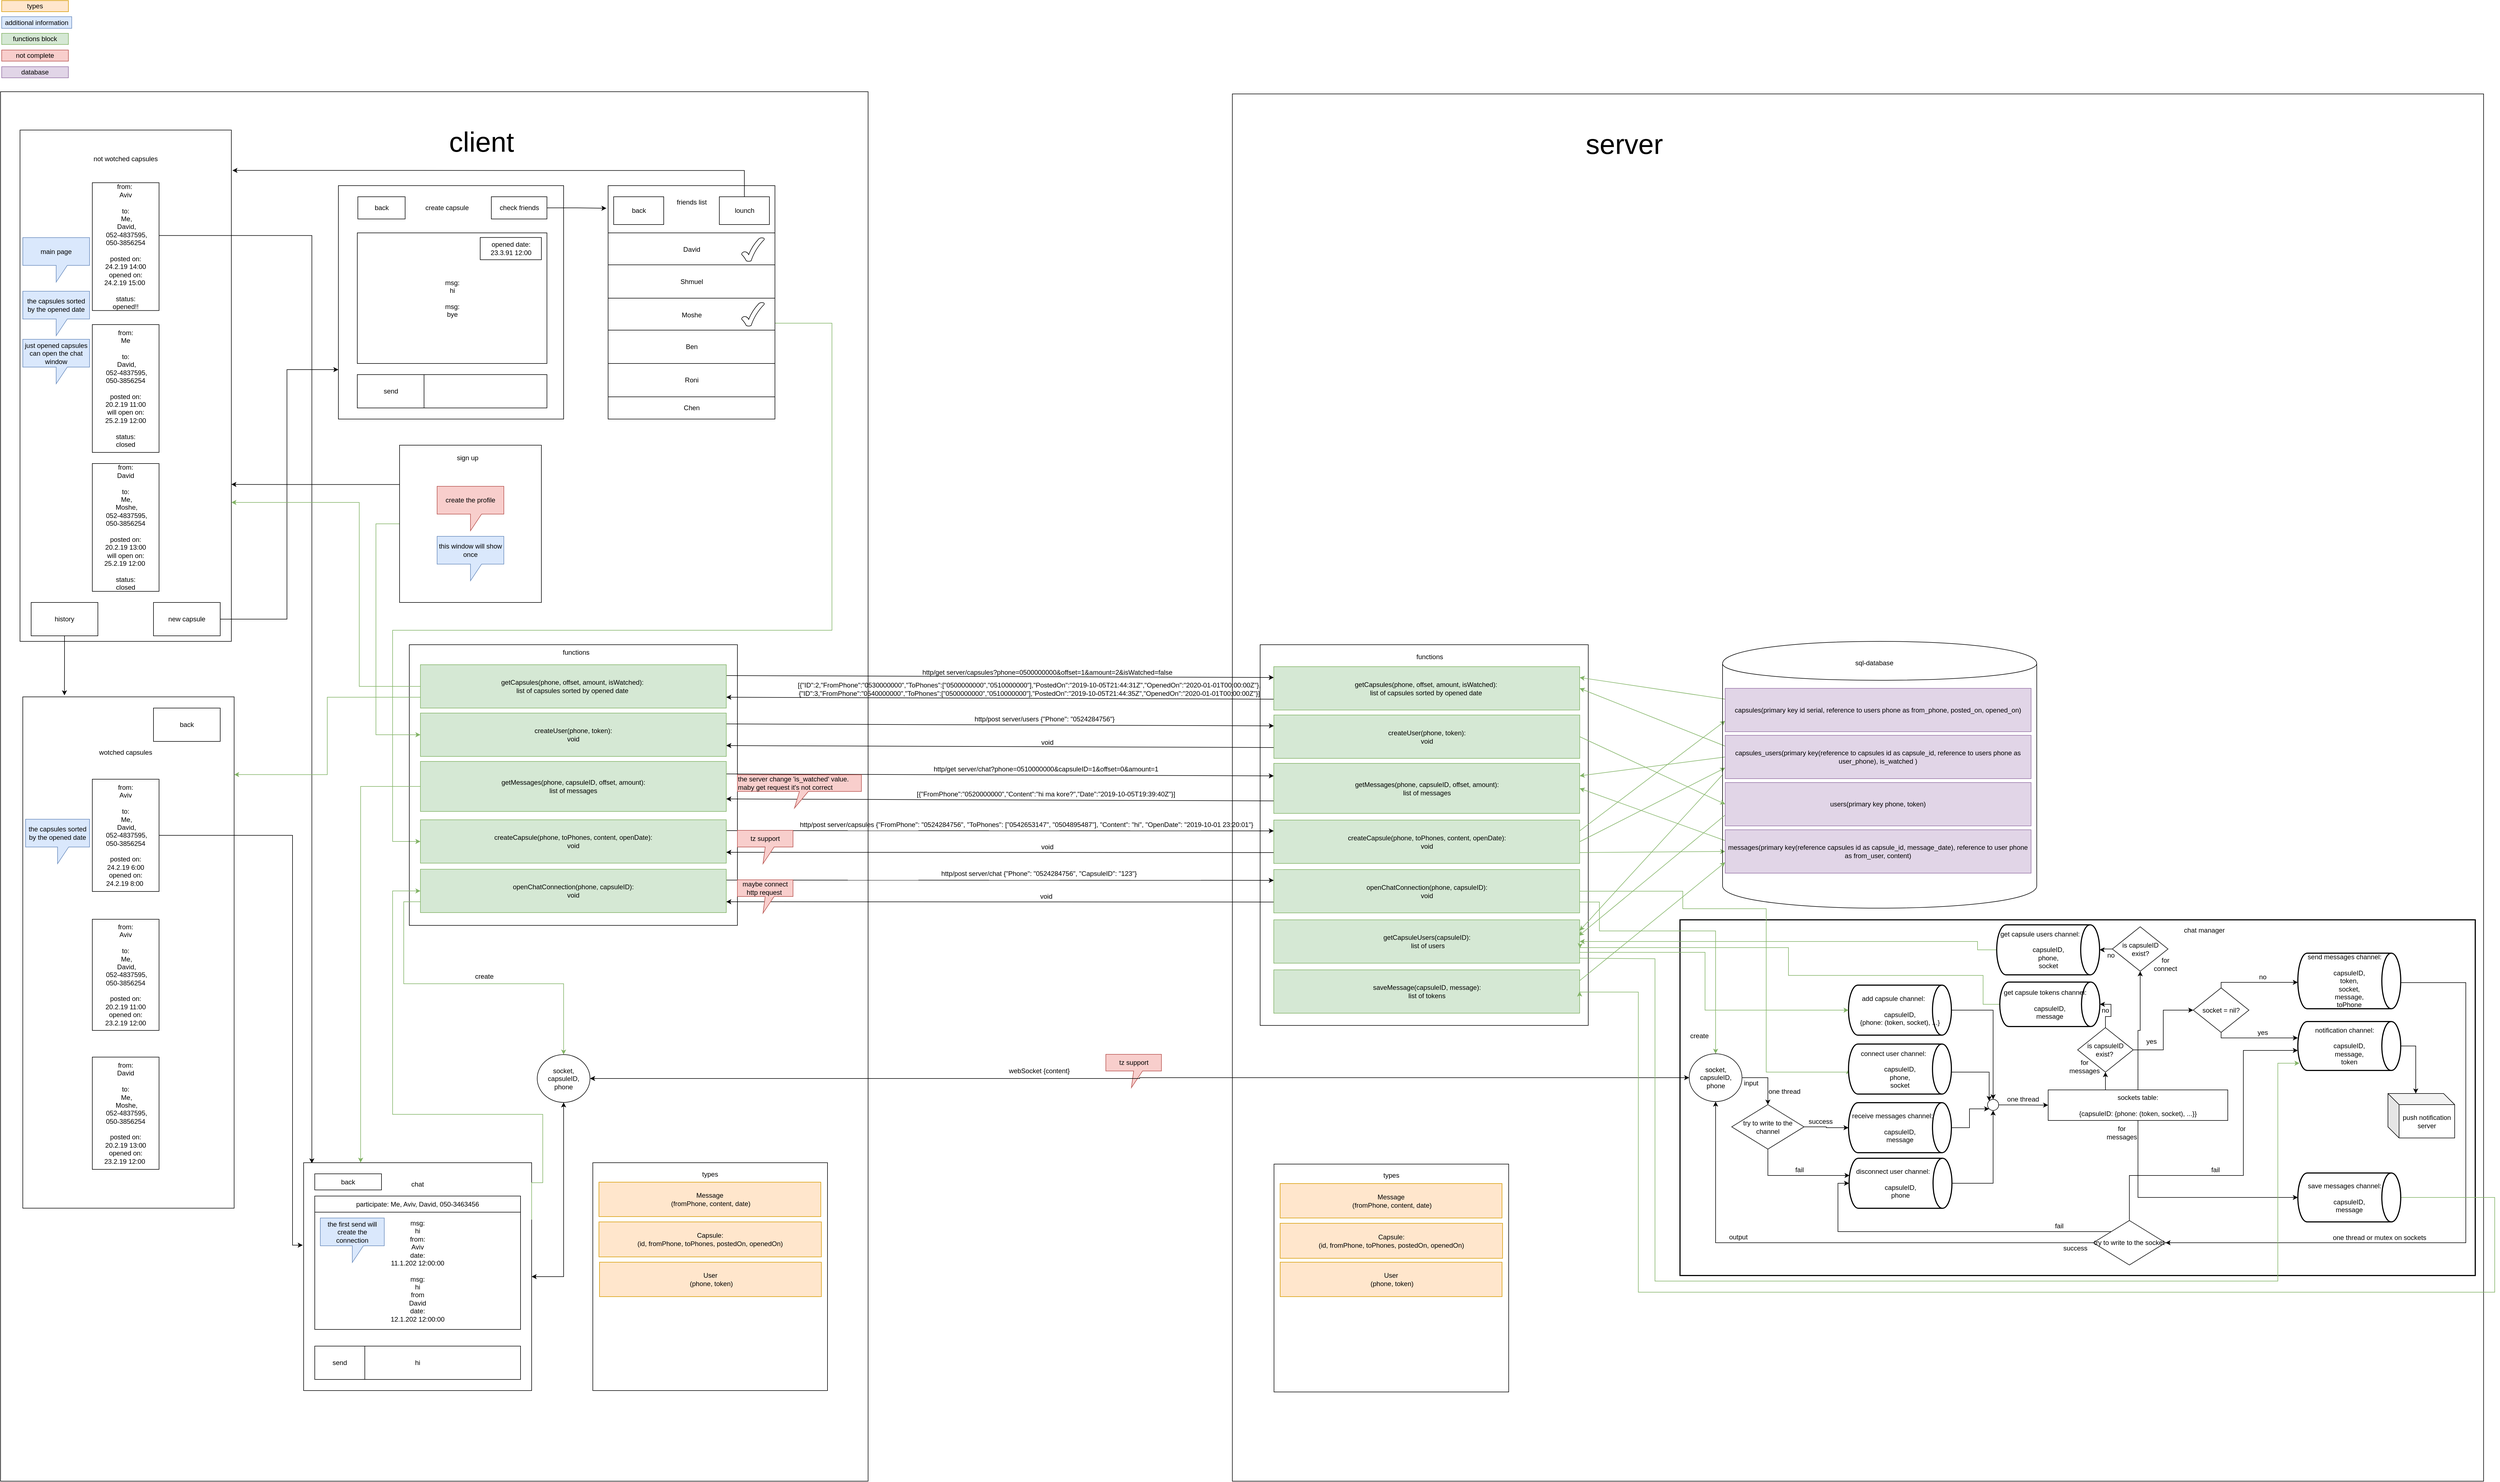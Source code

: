 <mxfile version="12.2.3" type="device" pages="1"><diagram id="eRkKzJHmZE-3qsxwX1DB" name="Page-1"><mxGraphModel dx="1172" dy="701" grid="1" gridSize="10" guides="1" tooltips="1" connect="1" arrows="1" fold="1" page="1" pageScale="1" pageWidth="850" pageHeight="1100" math="0" shadow="0"><root><mxCell id="0"/><mxCell id="1" parent="0"/><mxCell id="gJs6LWEQTdWlsDr9BCFB-136" value="" style="rounded=0;whiteSpace=wrap;html=1;shadow=0;glass=0;comic=0;strokeColor=#000000;fillColor=none;gradientColor=none;" parent="1" vertex="1"><mxGeometry x="2290" y="264" width="2250" height="2496" as="geometry"/></mxCell><mxCell id="TvQnpraeXNWLnJ5YispD-178" value="" style="rounded=0;whiteSpace=wrap;html=1;glass=0;shadow=0;comic=0;gradientColor=none;strokeWidth=2;perimeterSpacing=100;fillOpacity=0;strokeOpacity=100;treeMoving=0;" parent="1" vertex="1"><mxGeometry x="3095" y="1750" width="1430" height="640" as="geometry"/></mxCell><mxCell id="gJs6LWEQTdWlsDr9BCFB-67" value="" style="rounded=0;whiteSpace=wrap;html=1;shadow=0;glass=0;comic=0;strokeColor=#000000;fillColor=none;gradientColor=none;" parent="1" vertex="1"><mxGeometry x="75" y="260" width="1560" height="2500" as="geometry"/></mxCell><mxCell id="gJs6LWEQTdWlsDr9BCFB-69" value="" style="whiteSpace=wrap;html=1;" parent="1" vertex="1"><mxGeometry x="110" y="329" width="380" height="920" as="geometry"/></mxCell><mxCell id="gJs6LWEQTdWlsDr9BCFB-70" style="edgeStyle=orthogonalEdgeStyle;rounded=0;orthogonalLoop=1;jettySize=auto;html=1;exitX=1.001;exitY=0.413;exitDx=0;exitDy=0;entryX=0.036;entryY=0.003;entryDx=0;entryDy=0;entryPerimeter=0;exitPerimeter=0;" parent="1" source="qa2lNy7MOeO_9QQ49OZe-27" target="gJs6LWEQTdWlsDr9BCFB-87" edge="1"><mxGeometry relative="1" as="geometry"><mxPoint x="470.103" y="514.241" as="sourcePoint"/></mxGeometry></mxCell><mxCell id="gJs6LWEQTdWlsDr9BCFB-72" value="from: &lt;br&gt;Me&lt;br&gt;&lt;br&gt;to:&lt;br&gt;&amp;nbsp;David,&lt;br&gt;&amp;nbsp;052-4837595,&lt;br&gt;050-3856254&lt;br&gt;&lt;br&gt;posted on:&lt;br&gt;20.2.19 11:00&lt;br&gt;will open on:&lt;br&gt;25.2.19 12:00&lt;br&gt;&amp;nbsp;&lt;br&gt;status:&lt;br&gt;closed" style="rounded=0;whiteSpace=wrap;html=1;" parent="1" vertex="1"><mxGeometry x="240" y="679" width="120" height="230" as="geometry"/></mxCell><mxCell id="gJs6LWEQTdWlsDr9BCFB-73" value="from: &lt;br&gt;David&lt;br&gt;&lt;br&gt;to:&lt;br&gt;&amp;nbsp;Me,&lt;br&gt;&amp;nbsp;Moshe,&lt;br&gt;&amp;nbsp;052-4837595,&lt;br&gt;050-3856254&lt;br&gt;&lt;br&gt;posted on:&lt;br&gt;20.2.19 13:00&lt;br&gt;will open on:&lt;br&gt;25.2.19 12:00&amp;nbsp;&lt;br&gt;&lt;br&gt;status:&lt;br&gt;closed" style="rounded=0;whiteSpace=wrap;html=1;" parent="1" vertex="1"><mxGeometry x="240" y="929" width="120" height="230" as="geometry"/></mxCell><mxCell id="gJs6LWEQTdWlsDr9BCFB-74" value="not wotched capsules" style="text;html=1;strokeColor=none;fillColor=none;align=center;verticalAlign=middle;whiteSpace=wrap;rounded=0;" parent="1" vertex="1"><mxGeometry x="240" y="371" width="120" height="20" as="geometry"/></mxCell><mxCell id="gJs6LWEQTdWlsDr9BCFB-75" style="edgeStyle=orthogonalEdgeStyle;rounded=0;orthogonalLoop=1;jettySize=auto;html=1;exitX=0.5;exitY=1;exitDx=0;exitDy=0;entryX=0.197;entryY=-0.003;entryDx=0;entryDy=0;entryPerimeter=0;" parent="1" source="gJs6LWEQTdWlsDr9BCFB-76" target="gJs6LWEQTdWlsDr9BCFB-79" edge="1"><mxGeometry relative="1" as="geometry"/></mxCell><mxCell id="gJs6LWEQTdWlsDr9BCFB-76" value="history" style="rounded=0;whiteSpace=wrap;html=1;" parent="1" vertex="1"><mxGeometry x="130" y="1179" width="120" height="60" as="geometry"/></mxCell><mxCell id="gJs6LWEQTdWlsDr9BCFB-79" value="" style="whiteSpace=wrap;html=1;fillColor=#ffffff;" parent="1" vertex="1"><mxGeometry x="115" y="1348.833" width="380" height="920" as="geometry"/></mxCell><mxCell id="gJs6LWEQTdWlsDr9BCFB-80" style="edgeStyle=orthogonalEdgeStyle;rounded=0;orthogonalLoop=1;jettySize=auto;html=1;exitX=1;exitY=0.5;exitDx=0;exitDy=0;entryX=-0.004;entryY=0.362;entryDx=0;entryDy=0;entryPerimeter=0;" parent="1" source="gJs6LWEQTdWlsDr9BCFB-81" target="gJs6LWEQTdWlsDr9BCFB-87" edge="1"><mxGeometry relative="1" as="geometry"><Array as="points"><mxPoint x="600" y="1598"/><mxPoint x="600" y="2335"/></Array></mxGeometry></mxCell><mxCell id="gJs6LWEQTdWlsDr9BCFB-81" value="from: &lt;br&gt;Aviv&lt;br&gt;&lt;br&gt;to:&lt;br&gt;&amp;nbsp;Me,&lt;br&gt;&amp;nbsp;David,&lt;br&gt;&amp;nbsp;052-4837595,&lt;br&gt;050-3856254&lt;br&gt;&lt;br&gt;posted on:&lt;br&gt;24.2.19 6:00&lt;br&gt;opened on:&lt;br&gt;24.2.19 8:00&amp;nbsp;&lt;br&gt;" style="rounded=0;whiteSpace=wrap;html=1;" parent="1" vertex="1"><mxGeometry x="240" y="1497" width="120" height="202" as="geometry"/></mxCell><mxCell id="gJs6LWEQTdWlsDr9BCFB-82" value="from: &lt;br&gt;Aviv&lt;br&gt;&lt;br&gt;to:&lt;br&gt;&amp;nbsp;Me,&lt;br&gt;&amp;nbsp;David,&lt;br&gt;&amp;nbsp;052-4837595,&lt;br&gt;050-3856254&lt;br&gt;&lt;br&gt;posted on:&lt;br&gt;20.2.19 11:00&lt;br&gt;opened on:&lt;br&gt;23.2.19 12:00" style="rounded=0;whiteSpace=wrap;html=1;" parent="1" vertex="1"><mxGeometry x="240" y="1749" width="120" height="200" as="geometry"/></mxCell><mxCell id="gJs6LWEQTdWlsDr9BCFB-83" value="from: &lt;br&gt;David&lt;br&gt;&lt;br&gt;to:&lt;br&gt;&amp;nbsp;Me,&lt;br&gt;&amp;nbsp;Moshe,&lt;br&gt;&amp;nbsp;052-4837595,&lt;br&gt;050-3856254&lt;br&gt;&lt;br&gt;posted on:&lt;br&gt;20.2.19 13:00&lt;br&gt;opened on:&lt;br&gt;23.2.19 12:00&amp;nbsp;" style="rounded=0;whiteSpace=wrap;html=1;" parent="1" vertex="1"><mxGeometry x="240" y="1997" width="120" height="202" as="geometry"/></mxCell><mxCell id="gJs6LWEQTdWlsDr9BCFB-84" value="wotched capsules" style="text;html=1;strokeColor=none;fillColor=none;align=center;verticalAlign=middle;whiteSpace=wrap;rounded=0;" parent="1" vertex="1"><mxGeometry x="240" y="1439" width="120" height="20" as="geometry"/></mxCell><mxCell id="gJs6LWEQTdWlsDr9BCFB-85" value="back" style="rounded=0;whiteSpace=wrap;html=1;" parent="1" vertex="1"><mxGeometry x="350" y="1369" width="120" height="60" as="geometry"/></mxCell><mxCell id="TvQnpraeXNWLnJ5YispD-171" style="edgeStyle=orthogonalEdgeStyle;rounded=0;orthogonalLoop=1;jettySize=auto;html=1;exitX=1;exitY=0.5;exitDx=0;exitDy=0;entryX=0.5;entryY=1;entryDx=0;entryDy=0;startArrow=classic;startFill=1;endArrow=classic;endFill=1;" parent="1" source="gJs6LWEQTdWlsDr9BCFB-87" target="TvQnpraeXNWLnJ5YispD-169" edge="1"><mxGeometry relative="1" as="geometry"/></mxCell><mxCell id="gJs6LWEQTdWlsDr9BCFB-87" value="" style="whiteSpace=wrap;html=1;aspect=fixed;" parent="1" vertex="1"><mxGeometry x="620" y="2187" width="410" height="410" as="geometry"/></mxCell><mxCell id="gJs6LWEQTdWlsDr9BCFB-88" value="chat" style="text;html=1;strokeColor=none;fillColor=none;align=center;verticalAlign=middle;whiteSpace=wrap;rounded=0;" parent="1" vertex="1"><mxGeometry x="805" y="2216" width="40" height="20" as="geometry"/></mxCell><mxCell id="gJs6LWEQTdWlsDr9BCFB-89" value="hi" style="rounded=0;whiteSpace=wrap;html=1;" parent="1" vertex="1"><mxGeometry x="640" y="2517" width="370" height="60" as="geometry"/></mxCell><mxCell id="gJs6LWEQTdWlsDr9BCFB-90" value="msg:&lt;br&gt;hi&lt;br&gt;from:&lt;br&gt;Aviv&lt;br&gt;date:&lt;br&gt;11.1.202 12:00:00&lt;br&gt;&lt;br&gt;msg:&lt;br&gt;hi&lt;br&gt;from&lt;br&gt;David&lt;br&gt;date:&lt;br&gt;12.1.202 12:00:00" style="rounded=0;whiteSpace=wrap;html=1;" parent="1" vertex="1"><mxGeometry x="640" y="2276" width="370" height="211" as="geometry"/></mxCell><mxCell id="gJs6LWEQTdWlsDr9BCFB-91" value="send" style="rounded=0;whiteSpace=wrap;html=1;" parent="1" vertex="1"><mxGeometry x="640" y="2517" width="90" height="60" as="geometry"/></mxCell><mxCell id="gJs6LWEQTdWlsDr9BCFB-92" value="participate: Me, Aviv, David, 050-3463456" style="rounded=0;whiteSpace=wrap;html=1;" parent="1" vertex="1"><mxGeometry x="640" y="2247" width="370" height="29" as="geometry"/></mxCell><mxCell id="gJs6LWEQTdWlsDr9BCFB-93" value="back" style="rounded=0;whiteSpace=wrap;html=1;" parent="1" vertex="1"><mxGeometry x="640" y="2207" width="120" height="29" as="geometry"/></mxCell><mxCell id="gJs6LWEQTdWlsDr9BCFB-94" style="edgeStyle=orthogonalEdgeStyle;rounded=0;orthogonalLoop=1;jettySize=auto;html=1;exitX=1;exitY=0.5;exitDx=0;exitDy=0;" parent="1" source="gJs6LWEQTdWlsDr9BCFB-95" target="gJs6LWEQTdWlsDr9BCFB-96" edge="1"><mxGeometry relative="1" as="geometry"><Array as="points"><mxPoint x="590" y="1209"/><mxPoint x="590" y="760"/></Array></mxGeometry></mxCell><mxCell id="gJs6LWEQTdWlsDr9BCFB-95" value="new capsule" style="rounded=0;whiteSpace=wrap;html=1;" parent="1" vertex="1"><mxGeometry x="350" y="1179" width="120" height="60" as="geometry"/></mxCell><mxCell id="gJs6LWEQTdWlsDr9BCFB-96" value="" style="rounded=0;whiteSpace=wrap;html=1;" parent="1" vertex="1"><mxGeometry x="682.5" y="429" width="405" height="420" as="geometry"/></mxCell><mxCell id="gJs6LWEQTdWlsDr9BCFB-97" value="create capsule" style="text;html=1;strokeColor=none;fillColor=none;align=center;verticalAlign=middle;whiteSpace=wrap;rounded=0;" parent="1" vertex="1"><mxGeometry x="817.5" y="459" width="120" height="20" as="geometry"/></mxCell><mxCell id="gJs6LWEQTdWlsDr9BCFB-98" value="msg:&lt;br&gt;hi&lt;br&gt;&lt;br&gt;msg:&lt;br&gt;bye" style="rounded=0;whiteSpace=wrap;html=1;" parent="1" vertex="1"><mxGeometry x="716.5" y="514" width="341" height="235" as="geometry"/></mxCell><mxCell id="gJs6LWEQTdWlsDr9BCFB-99" value="" style="rounded=0;whiteSpace=wrap;html=1;" parent="1" vertex="1"><mxGeometry x="717.5" y="769" width="340" height="60" as="geometry"/></mxCell><mxCell id="gJs6LWEQTdWlsDr9BCFB-100" value="send" style="rounded=0;whiteSpace=wrap;html=1;" parent="1" vertex="1"><mxGeometry x="716.5" y="769" width="120" height="60" as="geometry"/></mxCell><mxCell id="gJs6LWEQTdWlsDr9BCFB-101" style="edgeStyle=orthogonalEdgeStyle;rounded=0;orthogonalLoop=1;jettySize=auto;html=1;exitX=1;exitY=0.5;exitDx=0;exitDy=0;entryX=-0.01;entryY=0.097;entryDx=0;entryDy=0;entryPerimeter=0;" parent="1" source="gJs6LWEQTdWlsDr9BCFB-102" target="gJs6LWEQTdWlsDr9BCFB-103" edge="1"><mxGeometry relative="1" as="geometry"/></mxCell><mxCell id="gJs6LWEQTdWlsDr9BCFB-102" value="check friends" style="rounded=0;whiteSpace=wrap;html=1;" parent="1" vertex="1"><mxGeometry x="957.5" y="449" width="100" height="40" as="geometry"/></mxCell><mxCell id="gJs6LWEQTdWlsDr9BCFB-103" value="" style="rounded=0;whiteSpace=wrap;html=1;" parent="1" vertex="1"><mxGeometry x="1167.5" y="429" width="300" height="420" as="geometry"/></mxCell><mxCell id="gJs6LWEQTdWlsDr9BCFB-104" value="friends list" style="text;html=1;strokeColor=none;fillColor=none;align=center;verticalAlign=middle;whiteSpace=wrap;rounded=0;" parent="1" vertex="1"><mxGeometry x="1272.5" y="449" width="90" height="20" as="geometry"/></mxCell><mxCell id="gJs6LWEQTdWlsDr9BCFB-105" value="David" style="rounded=0;whiteSpace=wrap;html=1;" parent="1" vertex="1"><mxGeometry x="1167.5" y="514" width="300" height="60" as="geometry"/></mxCell><mxCell id="gJs6LWEQTdWlsDr9BCFB-106" value="Shmuel" style="rounded=0;whiteSpace=wrap;html=1;" parent="1" vertex="1"><mxGeometry x="1167.5" y="571.5" width="300" height="60" as="geometry"/></mxCell><mxCell id="gJs6LWEQTdWlsDr9BCFB-107" style="edgeStyle=orthogonalEdgeStyle;rounded=0;comic=0;orthogonalLoop=1;jettySize=auto;html=1;exitX=1;exitY=0.75;exitDx=0;exitDy=0;entryX=0;entryY=0.5;entryDx=0;entryDy=0;shadow=0;fillColor=#d5e8d4;strokeColor=#82b366;" parent="1" source="gJs6LWEQTdWlsDr9BCFB-108" target="gJs6LWEQTdWlsDr9BCFB-131" edge="1"><mxGeometry relative="1" as="geometry"><Array as="points"><mxPoint x="1570" y="676"/><mxPoint x="1570" y="1229"/><mxPoint x="780" y="1229"/><mxPoint x="780" y="1609"/></Array></mxGeometry></mxCell><mxCell id="gJs6LWEQTdWlsDr9BCFB-108" value="Moshe" style="rounded=0;whiteSpace=wrap;html=1;" parent="1" vertex="1"><mxGeometry x="1167.5" y="631.5" width="300" height="60" as="geometry"/></mxCell><mxCell id="gJs6LWEQTdWlsDr9BCFB-109" value="Ben" style="rounded=0;whiteSpace=wrap;html=1;" parent="1" vertex="1"><mxGeometry x="1167.5" y="689" width="300" height="60" as="geometry"/></mxCell><mxCell id="gJs6LWEQTdWlsDr9BCFB-110" value="Roni" style="rounded=0;whiteSpace=wrap;html=1;" parent="1" vertex="1"><mxGeometry x="1167.5" y="749" width="300" height="60" as="geometry"/></mxCell><mxCell id="gJs6LWEQTdWlsDr9BCFB-111" value="Chen" style="rounded=0;whiteSpace=wrap;html=1;" parent="1" vertex="1"><mxGeometry x="1167.5" y="809" width="300" height="40" as="geometry"/></mxCell><mxCell id="gJs6LWEQTdWlsDr9BCFB-112" value="" style="verticalLabelPosition=bottom;verticalAlign=top;html=1;shape=mxgraph.basic.tick" parent="1" vertex="1"><mxGeometry x="1407.5" y="522.5" width="41" height="43" as="geometry"/></mxCell><mxCell id="gJs6LWEQTdWlsDr9BCFB-113" value="" style="verticalLabelPosition=bottom;verticalAlign=top;html=1;shape=mxgraph.basic.tick" parent="1" vertex="1"><mxGeometry x="1407.5" y="639" width="41" height="43" as="geometry"/></mxCell><mxCell id="gJs6LWEQTdWlsDr9BCFB-216" style="edgeStyle=orthogonalEdgeStyle;rounded=0;comic=0;orthogonalLoop=1;jettySize=auto;html=1;exitX=0.5;exitY=0;exitDx=0;exitDy=0;entryX=1.005;entryY=0.079;entryDx=0;entryDy=0;entryPerimeter=0;shadow=0;startArrow=none;startFill=0;endArrow=classic;endFill=1;" parent="1" source="gJs6LWEQTdWlsDr9BCFB-115" target="gJs6LWEQTdWlsDr9BCFB-69" edge="1"><mxGeometry relative="1" as="geometry"><Array as="points"><mxPoint x="1413" y="402"/></Array></mxGeometry></mxCell><mxCell id="gJs6LWEQTdWlsDr9BCFB-115" value="lounch" style="rounded=0;whiteSpace=wrap;html=1;" parent="1" vertex="1"><mxGeometry x="1367.5" y="449" width="90" height="50" as="geometry"/></mxCell><mxCell id="gJs6LWEQTdWlsDr9BCFB-116" value="back" style="rounded=0;whiteSpace=wrap;html=1;" parent="1" vertex="1"><mxGeometry x="717.5" y="449" width="85" height="40" as="geometry"/></mxCell><mxCell id="gJs6LWEQTdWlsDr9BCFB-117" value="back" style="rounded=0;whiteSpace=wrap;html=1;" parent="1" vertex="1"><mxGeometry x="1177.5" y="449" width="90" height="50" as="geometry"/></mxCell><mxCell id="gJs6LWEQTdWlsDr9BCFB-118" value="the capsules sorted by the opened date" style="shape=callout;whiteSpace=wrap;html=1;perimeter=calloutPerimeter;fillColor=#dae8fc;strokeColor=#6c8ebf;" parent="1" vertex="1"><mxGeometry x="115" y="619" width="120" height="80" as="geometry"/></mxCell><mxCell id="gJs6LWEQTdWlsDr9BCFB-119" value="just opened capsules can open the chat window" style="shape=callout;whiteSpace=wrap;html=1;perimeter=calloutPerimeter;fillColor=#dae8fc;strokeColor=#6c8ebf;" parent="1" vertex="1"><mxGeometry x="115" y="705.5" width="120" height="80" as="geometry"/></mxCell><mxCell id="gJs6LWEQTdWlsDr9BCFB-120" value="the capsules sorted by the opened date" style="shape=callout;whiteSpace=wrap;html=1;perimeter=calloutPerimeter;fillColor=#dae8fc;strokeColor=#6c8ebf;" parent="1" vertex="1"><mxGeometry x="120" y="1569" width="115" height="80" as="geometry"/></mxCell><mxCell id="gJs6LWEQTdWlsDr9BCFB-121" value="additional information" style="rounded=0;whiteSpace=wrap;html=1;fillColor=#dae8fc;strokeColor=#6c8ebf;" parent="1" vertex="1"><mxGeometry x="77" y="125" width="126" height="21" as="geometry"/></mxCell><mxCell id="gJs6LWEQTdWlsDr9BCFB-122" value="functions block" style="rounded=0;whiteSpace=wrap;html=1;fillColor=#d5e8d4;strokeColor=#82b366;" parent="1" vertex="1"><mxGeometry x="77" y="155" width="120" height="20" as="geometry"/></mxCell><mxCell id="gJs6LWEQTdWlsDr9BCFB-123" value="not complete" style="rounded=0;whiteSpace=wrap;html=1;fillColor=#f8cecc;strokeColor=#b85450;" parent="1" vertex="1"><mxGeometry x="77" y="185" width="120" height="20" as="geometry"/></mxCell><mxCell id="gJs6LWEQTdWlsDr9BCFB-124" value="" style="whiteSpace=wrap;html=1;fillColor=none;strokeColor=#000000;" parent="1" vertex="1"><mxGeometry x="810" y="1255" width="590" height="505" as="geometry"/></mxCell><mxCell id="gJs6LWEQTdWlsDr9BCFB-147" style="rounded=0;comic=0;orthogonalLoop=1;jettySize=auto;html=1;exitX=1;exitY=0.25;exitDx=0;exitDy=0;entryX=0;entryY=0.25;entryDx=0;entryDy=0;shadow=0;endArrow=classic;endFill=1;startArrow=none;startFill=0;" parent="1" source="gJs6LWEQTdWlsDr9BCFB-125" target="gJs6LWEQTdWlsDr9BCFB-140" edge="1"><mxGeometry relative="1" as="geometry"/></mxCell><mxCell id="gJs6LWEQTdWlsDr9BCFB-125" value="getCapsules(phone, offset, amount, isWatched):&amp;nbsp;&lt;br&gt;list of capsules sorted by opened date&amp;nbsp;" style="rounded=0;whiteSpace=wrap;html=1;fillColor=#d5e8d4;strokeColor=#82b366;" parent="1" vertex="1"><mxGeometry x="830" y="1291" width="550" height="78" as="geometry"/></mxCell><mxCell id="gJs6LWEQTdWlsDr9BCFB-153" style="edgeStyle=none;rounded=0;comic=0;orthogonalLoop=1;jettySize=auto;html=1;exitX=1;exitY=0.25;exitDx=0;exitDy=0;entryX=0;entryY=0.25;entryDx=0;entryDy=0;shadow=0;endArrow=classic;endFill=1;startArrow=none;startFill=0;" parent="1" source="gJs6LWEQTdWlsDr9BCFB-126" target="gJs6LWEQTdWlsDr9BCFB-141" edge="1"><mxGeometry relative="1" as="geometry"/></mxCell><mxCell id="gJs6LWEQTdWlsDr9BCFB-199" style="edgeStyle=orthogonalEdgeStyle;rounded=0;comic=0;orthogonalLoop=1;jettySize=auto;html=1;exitX=0;exitY=0.5;exitDx=0;exitDy=0;entryX=0.25;entryY=0;entryDx=0;entryDy=0;shadow=0;startArrow=none;startFill=0;endArrow=classic;endFill=1;fillColor=#d5e8d4;strokeColor=#82b366;" parent="1" source="gJs6LWEQTdWlsDr9BCFB-126" target="gJs6LWEQTdWlsDr9BCFB-87" edge="1"><mxGeometry relative="1" as="geometry"/></mxCell><mxCell id="gJs6LWEQTdWlsDr9BCFB-126" value="getMessages(phone, capsuleID, offset, amount):&lt;br&gt;list of&amp;nbsp;messages" style="rounded=0;whiteSpace=wrap;html=1;fillColor=#d5e8d4;strokeColor=#82b366;" parent="1" vertex="1"><mxGeometry x="830" y="1465" width="550" height="90" as="geometry"/></mxCell><mxCell id="gJs6LWEQTdWlsDr9BCFB-128" value="functions" style="text;html=1;align=center;verticalAlign=middle;whiteSpace=wrap;rounded=0;" parent="1" vertex="1"><mxGeometry x="1080" y="1259" width="60" height="20" as="geometry"/></mxCell><mxCell id="gJs6LWEQTdWlsDr9BCFB-129" style="edgeStyle=orthogonalEdgeStyle;rounded=0;comic=0;orthogonalLoop=1;jettySize=auto;html=1;entryX=0;entryY=0.5;entryDx=0;entryDy=0;shadow=0;fillColor=#d5e8d4;strokeColor=#82b366;startArrow=classic;startFill=1;endArrow=none;endFill=0;" parent="1" target="gJs6LWEQTdWlsDr9BCFB-125" edge="1"><mxGeometry relative="1" as="geometry"><Array as="points"><mxPoint x="490" y="999"/><mxPoint x="720" y="999"/><mxPoint x="720" y="1330"/></Array><mxPoint x="490" y="999" as="sourcePoint"/></mxGeometry></mxCell><mxCell id="gJs6LWEQTdWlsDr9BCFB-130" value="main page" style="shape=callout;whiteSpace=wrap;html=1;perimeter=calloutPerimeter;rounded=0;shadow=0;glass=0;comic=0;strokeColor=#6c8ebf;fillColor=#dae8fc;" parent="1" vertex="1"><mxGeometry x="115" y="522.5" width="120" height="80" as="geometry"/></mxCell><mxCell id="gJs6LWEQTdWlsDr9BCFB-150" style="rounded=0;comic=0;orthogonalLoop=1;jettySize=auto;html=1;exitX=1;exitY=0.25;exitDx=0;exitDy=0;entryX=0;entryY=0.25;entryDx=0;entryDy=0;shadow=0;" parent="1" source="gJs6LWEQTdWlsDr9BCFB-131" target="gJs6LWEQTdWlsDr9BCFB-144" edge="1"><mxGeometry relative="1" as="geometry"/></mxCell><mxCell id="gJs6LWEQTdWlsDr9BCFB-131" value="createCapsule(phone, toPhones, content, openDate):&lt;br&gt;void" style="rounded=0;whiteSpace=wrap;html=1;fillColor=#d5e8d4;strokeColor=#82b366;" parent="1" vertex="1"><mxGeometry x="830" y="1570" width="550" height="78" as="geometry"/></mxCell><mxCell id="gJs6LWEQTdWlsDr9BCFB-132" value="opened date:&lt;br&gt;23.3.91 12:00" style="rounded=0;whiteSpace=wrap;html=1;" parent="1" vertex="1"><mxGeometry x="937.5" y="522.293" width="110" height="40" as="geometry"/></mxCell><mxCell id="gJs6LWEQTdWlsDr9BCFB-196" style="edgeStyle=orthogonalEdgeStyle;rounded=0;comic=0;orthogonalLoop=1;jettySize=auto;html=1;exitX=0;exitY=0.75;exitDx=0;exitDy=0;entryX=1;entryY=0.152;entryDx=0;entryDy=0;entryPerimeter=0;shadow=0;startArrow=none;startFill=0;endArrow=classic;endFill=1;fillColor=#d5e8d4;strokeColor=#82b366;" parent="1" source="gJs6LWEQTdWlsDr9BCFB-125" target="gJs6LWEQTdWlsDr9BCFB-79" edge="1"><mxGeometry relative="1" as="geometry"/></mxCell><mxCell id="gJs6LWEQTdWlsDr9BCFB-135" value="&lt;font style=&quot;font-size: 50px&quot;&gt;client&lt;/font&gt;" style="text;html=1;strokeColor=none;fillColor=none;align=center;verticalAlign=middle;whiteSpace=wrap;rounded=0;shadow=0;glass=0;comic=0;" parent="1" vertex="1"><mxGeometry x="780" y="300" width="320" height="100" as="geometry"/></mxCell><mxCell id="gJs6LWEQTdWlsDr9BCFB-137" value="&lt;font style=&quot;font-size: 50px&quot;&gt;server&lt;/font&gt;" style="text;html=1;strokeColor=none;fillColor=none;align=center;verticalAlign=middle;whiteSpace=wrap;rounded=0;shadow=0;glass=0;comic=0;" parent="1" vertex="1"><mxGeometry x="2834.5" y="304" width="320" height="100" as="geometry"/></mxCell><mxCell id="gJs6LWEQTdWlsDr9BCFB-139" value="" style="whiteSpace=wrap;html=1;fillColor=none;strokeColor=#000000;" parent="1" vertex="1"><mxGeometry x="2340" y="1255" width="590" height="685" as="geometry"/></mxCell><mxCell id="gJs6LWEQTdWlsDr9BCFB-180" style="edgeStyle=none;rounded=0;comic=0;orthogonalLoop=1;jettySize=auto;html=1;exitX=1;exitY=0.25;exitDx=0;exitDy=0;entryX=0;entryY=0.25;entryDx=0;entryDy=0;shadow=0;endArrow=none;endFill=0;startArrow=classic;startFill=1;fillColor=#d5e8d4;strokeColor=#82b366;" parent="1" source="gJs6LWEQTdWlsDr9BCFB-140" target="gJs6LWEQTdWlsDr9BCFB-170" edge="1"><mxGeometry relative="1" as="geometry"/></mxCell><mxCell id="gJs6LWEQTdWlsDr9BCFB-181" style="edgeStyle=none;rounded=0;comic=0;orthogonalLoop=1;jettySize=auto;html=1;exitX=1;exitY=0.5;exitDx=0;exitDy=0;entryX=0;entryY=0.25;entryDx=0;entryDy=0;shadow=0;endArrow=none;endFill=0;startArrow=classic;startFill=1;fillColor=#d5e8d4;strokeColor=#82b366;" parent="1" source="gJs6LWEQTdWlsDr9BCFB-140" target="gJs6LWEQTdWlsDr9BCFB-173" edge="1"><mxGeometry relative="1" as="geometry"/></mxCell><mxCell id="qa2lNy7MOeO_9QQ49OZe-38" style="edgeStyle=none;rounded=0;orthogonalLoop=1;jettySize=auto;html=1;exitX=0;exitY=0.75;exitDx=0;exitDy=0;entryX=1;entryY=0.75;entryDx=0;entryDy=0;startArrow=none;startFill=0;endArrow=classic;endFill=1;" parent="1" source="gJs6LWEQTdWlsDr9BCFB-140" target="gJs6LWEQTdWlsDr9BCFB-125" edge="1"><mxGeometry relative="1" as="geometry"/></mxCell><mxCell id="gJs6LWEQTdWlsDr9BCFB-140" value="getCapsules(phone, offset, amount, isWatched):&amp;nbsp;&lt;br&gt;list of capsules sorted by opened date&amp;nbsp;" style="rounded=0;whiteSpace=wrap;html=1;fillColor=#d5e8d4;strokeColor=#82b366;" parent="1" vertex="1"><mxGeometry x="2364.5" y="1294.5" width="550" height="78" as="geometry"/></mxCell><mxCell id="gJs6LWEQTdWlsDr9BCFB-185" style="edgeStyle=none;rounded=0;comic=0;orthogonalLoop=1;jettySize=auto;html=1;exitX=1;exitY=0.5;exitDx=0;exitDy=0;entryX=0;entryY=0.25;entryDx=0;entryDy=0;shadow=0;endArrow=none;endFill=0;startArrow=classic;startFill=1;fillColor=#d5e8d4;strokeColor=#82b366;" parent="1" source="gJs6LWEQTdWlsDr9BCFB-141" target="gJs6LWEQTdWlsDr9BCFB-184" edge="1"><mxGeometry relative="1" as="geometry"/></mxCell><mxCell id="qa2lNy7MOeO_9QQ49OZe-28" style="rounded=0;orthogonalLoop=1;jettySize=auto;html=1;exitX=1;exitY=0.25;exitDx=0;exitDy=0;entryX=0;entryY=0.5;entryDx=0;entryDy=0;startArrow=classic;startFill=1;endArrow=none;endFill=0;fillColor=#d5e8d4;strokeColor=#82b366;" parent="1" source="gJs6LWEQTdWlsDr9BCFB-141" target="gJs6LWEQTdWlsDr9BCFB-173" edge="1"><mxGeometry relative="1" as="geometry"/></mxCell><mxCell id="qa2lNy7MOeO_9QQ49OZe-36" style="edgeStyle=none;rounded=0;orthogonalLoop=1;jettySize=auto;html=1;exitX=0;exitY=0.75;exitDx=0;exitDy=0;entryX=1;entryY=0.75;entryDx=0;entryDy=0;startArrow=none;startFill=0;endArrow=classic;endFill=1;" parent="1" source="gJs6LWEQTdWlsDr9BCFB-141" target="gJs6LWEQTdWlsDr9BCFB-126" edge="1"><mxGeometry relative="1" as="geometry"/></mxCell><mxCell id="gJs6LWEQTdWlsDr9BCFB-141" value="getMessages(phone, capsuleID, offset, amount):&lt;br&gt;list of&amp;nbsp;messages" style="rounded=0;whiteSpace=wrap;html=1;fillColor=#d5e8d4;strokeColor=#82b366;" parent="1" vertex="1"><mxGeometry x="2364.5" y="1468.5" width="550" height="90" as="geometry"/></mxCell><mxCell id="gJs6LWEQTdWlsDr9BCFB-143" value="functions" style="text;html=1;align=center;verticalAlign=middle;whiteSpace=wrap;rounded=0;" parent="1" vertex="1"><mxGeometry x="2614.5" y="1267" width="60" height="20" as="geometry"/></mxCell><mxCell id="gJs6LWEQTdWlsDr9BCFB-186" style="edgeStyle=none;rounded=0;comic=0;orthogonalLoop=1;jettySize=auto;html=1;exitX=1;exitY=0.25;exitDx=0;exitDy=0;entryX=0;entryY=0.75;entryDx=0;entryDy=0;shadow=0;fillColor=#d5e8d4;strokeColor=#82b366;" parent="1" source="gJs6LWEQTdWlsDr9BCFB-144" target="gJs6LWEQTdWlsDr9BCFB-170" edge="1"><mxGeometry relative="1" as="geometry"/></mxCell><mxCell id="gJs6LWEQTdWlsDr9BCFB-187" style="edgeStyle=none;rounded=0;comic=0;orthogonalLoop=1;jettySize=auto;html=1;exitX=1;exitY=0.5;exitDx=0;exitDy=0;entryX=0;entryY=0.75;entryDx=0;entryDy=0;shadow=0;fillColor=#d5e8d4;strokeColor=#82b366;" parent="1" source="gJs6LWEQTdWlsDr9BCFB-144" target="gJs6LWEQTdWlsDr9BCFB-173" edge="1"><mxGeometry relative="1" as="geometry"/></mxCell><mxCell id="gJs6LWEQTdWlsDr9BCFB-188" style="edgeStyle=none;rounded=0;comic=0;orthogonalLoop=1;jettySize=auto;html=1;exitX=1;exitY=0.75;exitDx=0;exitDy=0;entryX=0;entryY=0.5;entryDx=0;entryDy=0;shadow=0;fillColor=#d5e8d4;strokeColor=#82b366;" parent="1" source="gJs6LWEQTdWlsDr9BCFB-144" target="gJs6LWEQTdWlsDr9BCFB-184" edge="1"><mxGeometry relative="1" as="geometry"/></mxCell><mxCell id="qa2lNy7MOeO_9QQ49OZe-31" style="edgeStyle=none;rounded=0;orthogonalLoop=1;jettySize=auto;html=1;entryX=1;entryY=0.75;entryDx=0;entryDy=0;startArrow=none;startFill=0;endArrow=classic;endFill=1;exitX=0;exitY=0.75;exitDx=0;exitDy=0;" parent="1" source="gJs6LWEQTdWlsDr9BCFB-144" target="gJs6LWEQTdWlsDr9BCFB-131" edge="1"><mxGeometry relative="1" as="geometry"><mxPoint x="2361" y="1641" as="sourcePoint"/></mxGeometry></mxCell><mxCell id="gJs6LWEQTdWlsDr9BCFB-144" value="createCapsule(phone, toPhones, content, openDate):&lt;br&gt;void" style="rounded=0;whiteSpace=wrap;html=1;fillColor=#d5e8d4;strokeColor=#82b366;" parent="1" vertex="1"><mxGeometry x="2364.5" y="1570.5" width="550" height="78" as="geometry"/></mxCell><mxCell id="gJs6LWEQTdWlsDr9BCFB-154" value="http/get server/capsules?phone=0500000000&amp;amp;offset=1&amp;amp;amount=2&amp;amp;isWatched=false" style="text;html=1;strokeColor=none;fillColor=none;align=center;verticalAlign=middle;whiteSpace=wrap;rounded=0;shadow=0;glass=0;comic=0;" parent="1" vertex="1"><mxGeometry x="1700" y="1294.5" width="515" height="20" as="geometry"/></mxCell><mxCell id="gJs6LWEQTdWlsDr9BCFB-156" value="http/get server/chat?phone=0510000000&amp;amp;capsuleID=1&amp;amp;offset=0&amp;amp;amount=1" style="text;html=1;strokeColor=none;fillColor=none;align=center;verticalAlign=middle;whiteSpace=wrap;rounded=0;shadow=0;glass=0;comic=0;" parent="1" vertex="1"><mxGeometry x="1645" y="1468.5" width="620" height="20" as="geometry"/></mxCell><mxCell id="gJs6LWEQTdWlsDr9BCFB-157" value="http/post server/capsules {&quot;FromPhone&quot;: &quot;0524284756&quot;, &quot;ToPhones&quot;: [&quot;0542653147&quot;, &quot;0504895487&quot;], &quot;Content&quot;: &quot;hi&quot;, &quot;OpenDate&quot;: &quot;2019-10-01 23:20:01&quot;}" style="text;html=1;strokeColor=none;fillColor=none;align=center;verticalAlign=middle;whiteSpace=wrap;rounded=0;shadow=0;glass=0;comic=0;" parent="1" vertex="1"><mxGeometry x="1510" y="1569" width="820" height="20" as="geometry"/></mxCell><mxCell id="qa2lNy7MOeO_9QQ49OZe-34" style="edgeStyle=none;rounded=0;orthogonalLoop=1;jettySize=auto;html=1;exitX=0;exitY=0.75;exitDx=0;exitDy=0;entryX=1;entryY=0.75;entryDx=0;entryDy=0;startArrow=none;startFill=0;endArrow=classic;endFill=1;" parent="1" source="gJs6LWEQTdWlsDr9BCFB-159" target="gJs6LWEQTdWlsDr9BCFB-160" edge="1"><mxGeometry relative="1" as="geometry"/></mxCell><mxCell id="TvQnpraeXNWLnJ5YispD-181" style="edgeStyle=orthogonalEdgeStyle;rounded=0;orthogonalLoop=1;jettySize=auto;html=1;exitX=1;exitY=0.5;exitDx=0;exitDy=0;entryX=0;entryY=0.5;entryDx=0;entryDy=0;entryPerimeter=0;startArrow=none;startFill=0;endArrow=classic;endFill=1;fillColor=#d5e8d4;strokeColor=#82b366;" parent="1" source="gJs6LWEQTdWlsDr9BCFB-159" target="TvQnpraeXNWLnJ5YispD-4" edge="1"><mxGeometry relative="1" as="geometry"><Array as="points"><mxPoint x="3100" y="1699"/><mxPoint x="3100" y="1730"/><mxPoint x="3250" y="1730"/><mxPoint x="3250" y="2024"/></Array></mxGeometry></mxCell><mxCell id="TvQnpraeXNWLnJ5YispD-182" style="edgeStyle=orthogonalEdgeStyle;rounded=0;orthogonalLoop=1;jettySize=auto;html=1;exitX=1;exitY=0.75;exitDx=0;exitDy=0;startArrow=none;startFill=0;endArrow=classic;endFill=1;fillColor=#d5e8d4;strokeColor=#82b366;" parent="1" source="gJs6LWEQTdWlsDr9BCFB-159" target="TvQnpraeXNWLnJ5YispD-117" edge="1"><mxGeometry relative="1" as="geometry"><Array as="points"><mxPoint x="2950" y="1718"/><mxPoint x="2950" y="1770"/><mxPoint x="3159" y="1770"/></Array></mxGeometry></mxCell><mxCell id="gJs6LWEQTdWlsDr9BCFB-159" value="openChatConnection(phone, capsuleID):&lt;br&gt;void" style="rounded=0;whiteSpace=wrap;html=1;fillColor=#d5e8d4;strokeColor=#82b366;" parent="1" vertex="1"><mxGeometry x="2364.5" y="1659.5" width="550" height="78" as="geometry"/></mxCell><mxCell id="gJs6LWEQTdWlsDr9BCFB-164" style="edgeStyle=none;rounded=0;comic=0;orthogonalLoop=1;jettySize=auto;html=1;exitX=1;exitY=0.25;exitDx=0;exitDy=0;shadow=0;entryX=0;entryY=0.25;entryDx=0;entryDy=0;" parent="1" source="gJs6LWEQTdWlsDr9BCFB-160" target="gJs6LWEQTdWlsDr9BCFB-159" edge="1"><mxGeometry relative="1" as="geometry"/></mxCell><mxCell id="gJs6LWEQTdWlsDr9BCFB-192" style="edgeStyle=orthogonalEdgeStyle;rounded=0;comic=0;orthogonalLoop=1;jettySize=auto;html=1;exitX=0;exitY=0.5;exitDx=0;exitDy=0;entryX=1;entryY=0.25;entryDx=0;entryDy=0;shadow=0;fillColor=#d5e8d4;strokeColor=#82b366;startArrow=classic;startFill=1;endArrow=none;endFill=0;" parent="1" source="gJs6LWEQTdWlsDr9BCFB-160" target="gJs6LWEQTdWlsDr9BCFB-87" edge="1"><mxGeometry relative="1" as="geometry"><Array as="points"><mxPoint x="780" y="1698"/><mxPoint x="780" y="2100"/><mxPoint x="1050" y="2100"/><mxPoint x="1050" y="2223"/></Array></mxGeometry></mxCell><mxCell id="TvQnpraeXNWLnJ5YispD-174" style="edgeStyle=orthogonalEdgeStyle;rounded=0;orthogonalLoop=1;jettySize=auto;html=1;exitX=0;exitY=0.75;exitDx=0;exitDy=0;entryX=0.5;entryY=0;entryDx=0;entryDy=0;startArrow=none;startFill=0;endArrow=classic;endFill=1;fillColor=#d5e8d4;strokeColor=#82b366;" parent="1" source="gJs6LWEQTdWlsDr9BCFB-160" target="TvQnpraeXNWLnJ5YispD-169" edge="1"><mxGeometry relative="1" as="geometry"><Array as="points"><mxPoint x="800" y="1718"/><mxPoint x="800" y="1865"/><mxPoint x="1088" y="1865"/></Array></mxGeometry></mxCell><mxCell id="gJs6LWEQTdWlsDr9BCFB-160" value="openChatConnection(phone, capsuleID):&lt;br&gt;void" style="rounded=0;whiteSpace=wrap;html=1;fillColor=#d5e8d4;strokeColor=#82b366;" parent="1" vertex="1"><mxGeometry x="830" y="1659" width="550" height="78" as="geometry"/></mxCell><mxCell id="gJs6LWEQTdWlsDr9BCFB-165" value="http/post server/chat {&quot;Phone&quot;: &quot;0524284756&quot;, &quot;CapsuleID&quot;: &quot;123&quot;}" style="text;html=1;strokeColor=none;fillColor=none;align=center;verticalAlign=middle;whiteSpace=wrap;rounded=0;shadow=0;glass=0;comic=0;" parent="1" vertex="1"><mxGeometry x="1745" y="1657" width="395" height="20" as="geometry"/></mxCell><mxCell id="gJs6LWEQTdWlsDr9BCFB-167" value="webSocket {content}" style="text;html=1;strokeColor=none;fillColor=none;align=center;verticalAlign=middle;whiteSpace=wrap;rounded=0;shadow=0;glass=0;comic=0;" parent="1" vertex="1"><mxGeometry x="1717.5" y="2012" width="450" height="20" as="geometry"/></mxCell><mxCell id="TvQnpraeXNWLnJ5YispD-140" style="rounded=0;orthogonalLoop=1;jettySize=auto;html=1;exitX=0;exitY=0.5;exitDx=0;exitDy=0;entryX=1;entryY=0.25;entryDx=0;entryDy=0;startArrow=none;startFill=0;endArrow=classic;endFill=1;fillColor=#d5e8d4;strokeColor=#82b366;" parent="1" source="gJs6LWEQTdWlsDr9BCFB-169" target="TvQnpraeXNWLnJ5YispD-136" edge="1"><mxGeometry relative="1" as="geometry"/></mxCell><mxCell id="gJs6LWEQTdWlsDr9BCFB-169" value="" style="shape=cylinder;whiteSpace=wrap;html=1;boundedLbl=1;backgroundOutline=1;rounded=0;shadow=0;glass=0;comic=0;strokeColor=#000000;fillColor=none;gradientColor=none;" parent="1" vertex="1"><mxGeometry x="3171.5" y="1249" width="565" height="480" as="geometry"/></mxCell><mxCell id="gJs6LWEQTdWlsDr9BCFB-170" value="capsules(primary key id serial, reference to users phone as from_phone, posted_on, opened_on)" style="rounded=0;whiteSpace=wrap;html=1;fillColor=#e1d5e7;strokeColor=#9673a6;" parent="1" vertex="1"><mxGeometry x="3176.277" y="1333.5" width="550" height="78" as="geometry"/></mxCell><mxCell id="gJs6LWEQTdWlsDr9BCFB-173" value="capsules_users(primary key(reference to capsules id as capsule_id, reference to users phone as user_phone), is_watched )" style="rounded=0;whiteSpace=wrap;html=1;fillColor=#e1d5e7;strokeColor=#9673a6;" parent="1" vertex="1"><mxGeometry x="3176.277" y="1418" width="550" height="78" as="geometry"/></mxCell><mxCell id="TvQnpraeXNWLnJ5YispD-142" style="edgeStyle=none;rounded=0;orthogonalLoop=1;jettySize=auto;html=1;exitX=0;exitY=0.75;exitDx=0;exitDy=0;entryX=0.997;entryY=0.369;entryDx=0;entryDy=0;entryPerimeter=0;startArrow=none;startFill=0;endArrow=classic;endFill=1;fillColor=#d5e8d4;strokeColor=#82b366;" parent="1" source="gJs6LWEQTdWlsDr9BCFB-174" target="TvQnpraeXNWLnJ5YispD-136" edge="1"><mxGeometry relative="1" as="geometry"/></mxCell><mxCell id="gJs6LWEQTdWlsDr9BCFB-174" value="users(primary key phone, token)" style="rounded=0;whiteSpace=wrap;html=1;fillColor=#e1d5e7;strokeColor=#9673a6;" parent="1" vertex="1"><mxGeometry x="3176.277" y="1503" width="550" height="78" as="geometry"/></mxCell><mxCell id="gJs6LWEQTdWlsDr9BCFB-184" value="messages(primary key(reference capsules id as capsule_id, message_date), reference to user phone as from_user, content)" style="rounded=0;whiteSpace=wrap;html=1;fillColor=#e1d5e7;strokeColor=#9673a6;" parent="1" vertex="1"><mxGeometry x="3176.277" y="1588" width="550" height="78" as="geometry"/></mxCell><mxCell id="gJs6LWEQTdWlsDr9BCFB-193" value="the first send will create the connection" style="shape=callout;whiteSpace=wrap;html=1;perimeter=calloutPerimeter;fillColor=#dae8fc;strokeColor=#6c8ebf;" parent="1" vertex="1"><mxGeometry x="650" y="2286.5" width="115" height="80" as="geometry"/></mxCell><mxCell id="gJs6LWEQTdWlsDr9BCFB-202" value="maybe connect http request&amp;nbsp;" style="shape=callout;whiteSpace=wrap;html=1;perimeter=calloutPerimeter;rounded=0;shadow=0;glass=0;comic=0;strokeColor=#b85450;fillColor=#f8cecc;position2=0.46;base=16;" parent="1" vertex="1"><mxGeometry x="1400" y="1678" width="100" height="60" as="geometry"/></mxCell><mxCell id="gJs6LWEQTdWlsDr9BCFB-209" style="edgeStyle=none;rounded=0;comic=0;orthogonalLoop=1;jettySize=auto;html=1;exitX=1;exitY=0.25;exitDx=0;exitDy=0;entryX=0;entryY=0.25;entryDx=0;entryDy=0;shadow=0;startArrow=none;startFill=0;endArrow=classic;endFill=1;" parent="1" source="gJs6LWEQTdWlsDr9BCFB-207" target="gJs6LWEQTdWlsDr9BCFB-208" edge="1"><mxGeometry relative="1" as="geometry"/></mxCell><mxCell id="gJs6LWEQTdWlsDr9BCFB-207" value="createUser(phone, token):&lt;br&gt;void" style="rounded=0;whiteSpace=wrap;html=1;fillColor=#d5e8d4;strokeColor=#82b366;" parent="1" vertex="1"><mxGeometry x="830" y="1378" width="550" height="78" as="geometry"/></mxCell><mxCell id="gJs6LWEQTdWlsDr9BCFB-210" style="edgeStyle=none;rounded=0;comic=0;orthogonalLoop=1;jettySize=auto;html=1;exitX=1;exitY=0.5;exitDx=0;exitDy=0;entryX=0;entryY=0.5;entryDx=0;entryDy=0;shadow=0;startArrow=none;startFill=0;endArrow=classic;endFill=1;fillColor=#d5e8d4;strokeColor=#82b366;" parent="1" source="gJs6LWEQTdWlsDr9BCFB-208" target="gJs6LWEQTdWlsDr9BCFB-174" edge="1"><mxGeometry relative="1" as="geometry"/></mxCell><mxCell id="qa2lNy7MOeO_9QQ49OZe-37" style="edgeStyle=none;rounded=0;orthogonalLoop=1;jettySize=auto;html=1;exitX=0;exitY=0.75;exitDx=0;exitDy=0;entryX=1;entryY=0.75;entryDx=0;entryDy=0;startArrow=none;startFill=0;endArrow=classic;endFill=1;" parent="1" source="gJs6LWEQTdWlsDr9BCFB-208" target="gJs6LWEQTdWlsDr9BCFB-207" edge="1"><mxGeometry relative="1" as="geometry"/></mxCell><mxCell id="gJs6LWEQTdWlsDr9BCFB-208" value="createUser(phone, token):&lt;br&gt;void" style="rounded=0;whiteSpace=wrap;html=1;fillColor=#d5e8d4;strokeColor=#82b366;" parent="1" vertex="1"><mxGeometry x="2364.667" y="1381.5" width="550" height="78" as="geometry"/></mxCell><mxCell id="gJs6LWEQTdWlsDr9BCFB-211" value="http/post server/users {&quot;Phone&quot;: &quot;0524284756&quot;}" style="text;html=1;strokeColor=none;fillColor=none;align=center;verticalAlign=middle;whiteSpace=wrap;rounded=0;shadow=0;glass=0;comic=0;" parent="1" vertex="1"><mxGeometry x="1815" y="1377" width="275" height="23" as="geometry"/></mxCell><mxCell id="gJs6LWEQTdWlsDr9BCFB-215" style="edgeStyle=orthogonalEdgeStyle;rounded=0;comic=0;orthogonalLoop=1;jettySize=auto;html=1;exitX=0;exitY=0.5;exitDx=0;exitDy=0;entryX=0;entryY=0.5;entryDx=0;entryDy=0;shadow=0;startArrow=none;startFill=0;endArrow=classic;endFill=1;fillColor=#d5e8d4;strokeColor=#82b366;" parent="1" source="gJs6LWEQTdWlsDr9BCFB-213" target="gJs6LWEQTdWlsDr9BCFB-207" edge="1"><mxGeometry relative="1" as="geometry"><Array as="points"><mxPoint x="750" y="1037"/><mxPoint x="750" y="1417"/></Array></mxGeometry></mxCell><mxCell id="gJs6LWEQTdWlsDr9BCFB-217" style="edgeStyle=orthogonalEdgeStyle;rounded=0;comic=0;orthogonalLoop=1;jettySize=auto;html=1;exitX=0;exitY=0.25;exitDx=0;exitDy=0;entryX=1;entryY=0.693;entryDx=0;entryDy=0;entryPerimeter=0;shadow=0;startArrow=none;startFill=0;endArrow=classic;endFill=1;" parent="1" source="gJs6LWEQTdWlsDr9BCFB-213" target="gJs6LWEQTdWlsDr9BCFB-69" edge="1"><mxGeometry relative="1" as="geometry"/></mxCell><mxCell id="gJs6LWEQTdWlsDr9BCFB-213" value="" style="rounded=0;whiteSpace=wrap;html=1;" parent="1" vertex="1"><mxGeometry x="792.5" y="896" width="255" height="283" as="geometry"/></mxCell><mxCell id="gJs6LWEQTdWlsDr9BCFB-214" value="sign up" style="text;html=1;strokeColor=none;fillColor=none;align=center;verticalAlign=middle;whiteSpace=wrap;rounded=0;" parent="1" vertex="1"><mxGeometry x="855" y="909" width="120" height="20" as="geometry"/></mxCell><mxCell id="gJs6LWEQTdWlsDr9BCFB-218" value="create the profile" style="shape=callout;whiteSpace=wrap;html=1;perimeter=calloutPerimeter;rounded=0;shadow=0;glass=0;comic=0;strokeColor=#b85450;fillColor=#f8cecc;" parent="1" vertex="1"><mxGeometry x="860" y="970" width="120" height="80" as="geometry"/></mxCell><mxCell id="gJs6LWEQTdWlsDr9BCFB-220" value="this window will show once" style="shape=callout;whiteSpace=wrap;html=1;perimeter=calloutPerimeter;fillColor=#dae8fc;strokeColor=#6c8ebf;" parent="1" vertex="1"><mxGeometry x="860" y="1060" width="120" height="80" as="geometry"/></mxCell><mxCell id="gJs6LWEQTdWlsDr9BCFB-221" value="database" style="rounded=0;whiteSpace=wrap;html=1;fillColor=#e1d5e7;strokeColor=#9673a6;" parent="1" vertex="1"><mxGeometry x="77" y="215" width="120" height="20" as="geometry"/></mxCell><mxCell id="gJs6LWEQTdWlsDr9BCFB-222" value="sql-database" style="text;html=1;align=center;verticalAlign=middle;whiteSpace=wrap;rounded=0;" parent="1" vertex="1"><mxGeometry x="3406.5" y="1278" width="75" height="20" as="geometry"/></mxCell><mxCell id="gJs6LWEQTdWlsDr9BCFB-225" value="" style="rounded=0;whiteSpace=wrap;html=1;shadow=0;glass=0;comic=0;strokeColor=#000000;fillColor=#ffffff;gradientColor=none;" parent="1" vertex="1"><mxGeometry x="1140" y="2187" width="422" height="410" as="geometry"/></mxCell><mxCell id="gJs6LWEQTdWlsDr9BCFB-226" value="types" style="text;html=1;align=center;verticalAlign=middle;whiteSpace=wrap;rounded=0;" parent="1" vertex="1"><mxGeometry x="1321" y="2197.667" width="60" height="20" as="geometry"/></mxCell><mxCell id="gJs6LWEQTdWlsDr9BCFB-227" value="Capsule:&lt;br&gt;(id, fromPhone, toPhones, postedOn, openedOn)" style="rounded=0;whiteSpace=wrap;html=1;fillColor=#ffe6cc;strokeColor=#d79b00;" parent="1" vertex="1"><mxGeometry x="1151" y="2293.5" width="400" height="63" as="geometry"/></mxCell><mxCell id="gJs6LWEQTdWlsDr9BCFB-228" value="Message&lt;br&gt;&amp;nbsp;(fromPhone,&amp;nbsp;content, date)" style="rounded=0;whiteSpace=wrap;html=1;fillColor=#ffe6cc;strokeColor=#d79b00;" parent="1" vertex="1"><mxGeometry x="1151" y="2222" width="399" height="62" as="geometry"/></mxCell><mxCell id="gJs6LWEQTdWlsDr9BCFB-235" value="types" style="rounded=0;whiteSpace=wrap;html=1;fillColor=#ffe6cc;strokeColor=#d79b00;" parent="1" vertex="1"><mxGeometry x="77" y="96" width="120" height="20" as="geometry"/></mxCell><mxCell id="qa2lNy7MOeO_9QQ49OZe-1" value="&lt;div style=&quot;text-align: left&quot;&gt;&lt;span&gt;tz support&lt;/span&gt;&lt;/div&gt;" style="shape=callout;whiteSpace=wrap;html=1;perimeter=calloutPerimeter;rounded=0;shadow=0;glass=0;comic=0;strokeColor=#b85450;fillColor=#f8cecc;position2=0.46;base=16;" parent="1" vertex="1"><mxGeometry x="1400" y="1589" width="100" height="60" as="geometry"/></mxCell><mxCell id="qa2lNy7MOeO_9QQ49OZe-2" value="&lt;div style=&quot;text-align: left&quot;&gt;&lt;span&gt;tz support&lt;/span&gt;&lt;/div&gt;" style="shape=callout;whiteSpace=wrap;html=1;perimeter=calloutPerimeter;rounded=0;shadow=0;glass=0;comic=0;strokeColor=#b85450;fillColor=#f8cecc;position2=0.46;base=16;" parent="1" vertex="1"><mxGeometry x="2062.5" y="1992" width="100" height="60" as="geometry"/></mxCell><mxCell id="qa2lNy7MOeO_9QQ49OZe-27" value="from:&amp;nbsp;&lt;br&gt;Aviv&lt;br&gt;&lt;br&gt;to:&lt;br&gt;&amp;nbsp;Me,&lt;br&gt;&amp;nbsp;David,&lt;br&gt;&amp;nbsp;052-4837595,&lt;br&gt;050-3856254&lt;br&gt;&lt;br&gt;posted on:&lt;br&gt;24.2.19 14:00&lt;br&gt;opened on:&lt;br&gt;24.2.19 15:00&amp;nbsp;&lt;br&gt;&lt;br&gt;status:&lt;br&gt;opened!!" style="rounded=0;whiteSpace=wrap;html=1;" parent="1" vertex="1"><mxGeometry x="240" y="423.73" width="120" height="230" as="geometry"/></mxCell><mxCell id="qa2lNy7MOeO_9QQ49OZe-32" value="void" style="text;html=1;strokeColor=none;fillColor=none;align=center;verticalAlign=middle;whiteSpace=wrap;rounded=0;shadow=0;glass=0;comic=0;" parent="1" vertex="1"><mxGeometry x="1920" y="1609" width="75" height="20" as="geometry"/></mxCell><mxCell id="qa2lNy7MOeO_9QQ49OZe-39" value="void" style="text;html=1;strokeColor=none;fillColor=none;align=center;verticalAlign=middle;whiteSpace=wrap;rounded=0;shadow=0;glass=0;comic=0;" parent="1" vertex="1"><mxGeometry x="1920" y="1420.5" width="75" height="20" as="geometry"/></mxCell><mxCell id="qa2lNy7MOeO_9QQ49OZe-40" value="&lt;div style=&quot;text-align: left&quot;&gt;&lt;span&gt;the server change 'is_watched' value. maby get request it's not correct&lt;/span&gt;&lt;/div&gt;" style="shape=callout;whiteSpace=wrap;html=1;perimeter=calloutPerimeter;rounded=0;shadow=0;glass=0;comic=0;strokeColor=#b85450;fillColor=#f8cecc;position2=0.46;base=16;" parent="1" vertex="1"><mxGeometry x="1400" y="1489" width="223" height="60" as="geometry"/></mxCell><mxCell id="qa2lNy7MOeO_9QQ49OZe-41" value="[{&quot;ID&quot;:2,&quot;FromPhone&quot;:&quot;0530000000&quot;,&quot;ToPhones&quot;:[&quot;0500000000&quot;,&quot;0510000000&quot;],&quot;PostedOn&quot;:&quot;2019-10-05T21:44:31Z&quot;,&quot;OpenedOn&quot;:&quot;2020-01-01T00:00:00Z&quot;},{&quot;ID&quot;:3,&quot;FromPhone&quot;:&quot;0540000000&quot;,&quot;ToPhones&quot;:[&quot;0500000000&quot;,&quot;0510000000&quot;],&quot;PostedOn&quot;:&quot;2019-10-05T21:44:35Z&quot;,&quot;OpenedOn&quot;:&quot;2020-01-01T00:00:00Z&quot;}]" style="text;html=1;strokeColor=none;fillColor=none;align=center;verticalAlign=middle;whiteSpace=wrap;rounded=0;shadow=0;glass=0;comic=0;" parent="1" vertex="1"><mxGeometry x="1440" y="1320" width="970" height="29" as="geometry"/></mxCell><mxCell id="qa2lNy7MOeO_9QQ49OZe-42" value="void" style="text;html=1;strokeColor=none;fillColor=none;align=center;verticalAlign=middle;whiteSpace=wrap;rounded=0;shadow=0;glass=0;comic=0;" parent="1" vertex="1"><mxGeometry x="1917.5" y="1698" width="75" height="20" as="geometry"/></mxCell><mxCell id="qa2lNy7MOeO_9QQ49OZe-43" value="[{&quot;FromPhone&quot;:&quot;0520000000&quot;,&quot;Content&quot;:&quot;hi ma kore?&quot;,&quot;Date&quot;:&quot;2019-10-05T19:39:40Z&quot;}]" style="text;html=1;strokeColor=none;fillColor=none;align=center;verticalAlign=middle;whiteSpace=wrap;rounded=0;shadow=0;glass=0;comic=0;" parent="1" vertex="1"><mxGeometry x="1645" y="1513.5" width="620" height="20" as="geometry"/></mxCell><mxCell id="CwdkbxqxrJlo9YdIECuA-1" value="" style="rounded=0;whiteSpace=wrap;html=1;shadow=0;glass=0;comic=0;strokeColor=#000000;fillColor=#ffffff;gradientColor=none;" parent="1" vertex="1"><mxGeometry x="2364.909" y="2189.5" width="422" height="410" as="geometry"/></mxCell><mxCell id="CwdkbxqxrJlo9YdIECuA-2" value="types" style="text;html=1;align=center;verticalAlign=middle;whiteSpace=wrap;rounded=0;" parent="1" vertex="1"><mxGeometry x="2545.909" y="2200.167" width="60" height="20" as="geometry"/></mxCell><mxCell id="CwdkbxqxrJlo9YdIECuA-3" value="Capsule:&lt;br&gt;(id, fromPhone, toPhones, postedOn, openedOn)" style="rounded=0;whiteSpace=wrap;html=1;fillColor=#ffe6cc;strokeColor=#d79b00;" parent="1" vertex="1"><mxGeometry x="2375.909" y="2296" width="400" height="63" as="geometry"/></mxCell><mxCell id="CwdkbxqxrJlo9YdIECuA-4" value="Message&lt;br&gt;&amp;nbsp;(fromPhone,&amp;nbsp;content, date)" style="rounded=0;whiteSpace=wrap;html=1;fillColor=#ffe6cc;strokeColor=#d79b00;" parent="1" vertex="1"><mxGeometry x="2375.909" y="2224.5" width="399" height="62" as="geometry"/></mxCell><mxCell id="TvQnpraeXNWLnJ5YispD-155" style="edgeStyle=orthogonalEdgeStyle;rounded=0;orthogonalLoop=1;jettySize=auto;html=1;exitX=1;exitY=0.5;exitDx=0;exitDy=0;exitPerimeter=0;entryX=0;entryY=0;entryDx=0;entryDy=0;startArrow=none;startFill=0;endArrow=classic;endFill=1;" parent="1" source="TvQnpraeXNWLnJ5YispD-4" target="TvQnpraeXNWLnJ5YispD-151" edge="1"><mxGeometry relative="1" as="geometry"><Array as="points"><mxPoint x="3651" y="2024"/></Array></mxGeometry></mxCell><mxCell id="TvQnpraeXNWLnJ5YispD-4" value="connect user channel:&amp;nbsp; &amp;nbsp; &amp;nbsp; &amp;nbsp;&lt;br&gt;&lt;br&gt;capsuleID,&lt;br&gt;phone,&lt;br&gt;socket" style="strokeWidth=2;html=1;shape=mxgraph.flowchart.direct_data;whiteSpace=wrap;" parent="1" vertex="1"><mxGeometry x="3398" y="1973.5" width="185" height="90" as="geometry"/></mxCell><mxCell id="TvQnpraeXNWLnJ5YispD-156" style="edgeStyle=orthogonalEdgeStyle;rounded=0;orthogonalLoop=1;jettySize=auto;html=1;exitX=1;exitY=0.5;exitDx=0;exitDy=0;exitPerimeter=0;entryX=0;entryY=1;entryDx=0;entryDy=0;startArrow=none;startFill=0;endArrow=classic;endFill=1;" parent="1" source="TvQnpraeXNWLnJ5YispD-7" target="TvQnpraeXNWLnJ5YispD-151" edge="1"><mxGeometry relative="1" as="geometry"/></mxCell><mxCell id="TvQnpraeXNWLnJ5YispD-7" value="receive messages channel:&amp;nbsp; &amp;nbsp; &amp;nbsp; &amp;nbsp;&amp;nbsp;&lt;br&gt;&lt;br&gt;capsuleID,&lt;br&gt;message" style="strokeWidth=2;html=1;shape=mxgraph.flowchart.direct_data;whiteSpace=wrap;" parent="1" vertex="1"><mxGeometry x="3398" y="2079" width="185" height="90" as="geometry"/></mxCell><mxCell id="RJrVRDYmddoW1bHv6BVN-6" style="edgeStyle=orthogonalEdgeStyle;rounded=0;orthogonalLoop=1;jettySize=auto;html=1;exitX=0.5;exitY=0;exitDx=0;exitDy=0;entryX=0.5;entryY=1;entryDx=0;entryDy=0;" edge="1" parent="1" source="TvQnpraeXNWLnJ5YispD-27" target="TvQnpraeXNWLnJ5YispD-51"><mxGeometry relative="1" as="geometry"><Array as="points"><mxPoint x="3918" y="1949"/><mxPoint x="3923" y="1949"/></Array></mxGeometry></mxCell><mxCell id="RJrVRDYmddoW1bHv6BVN-11" style="edgeStyle=orthogonalEdgeStyle;rounded=0;orthogonalLoop=1;jettySize=auto;html=1;exitX=0.25;exitY=0;exitDx=0;exitDy=0;entryX=0.5;entryY=1;entryDx=0;entryDy=0;" edge="1" parent="1" source="TvQnpraeXNWLnJ5YispD-27" target="RJrVRDYmddoW1bHv6BVN-9"><mxGeometry relative="1" as="geometry"/></mxCell><mxCell id="RJrVRDYmddoW1bHv6BVN-35" style="edgeStyle=orthogonalEdgeStyle;rounded=0;orthogonalLoop=1;jettySize=auto;html=1;exitX=0.5;exitY=1;exitDx=0;exitDy=0;entryX=0;entryY=0.5;entryDx=0;entryDy=0;entryPerimeter=0;" edge="1" parent="1" source="TvQnpraeXNWLnJ5YispD-27" target="RJrVRDYmddoW1bHv6BVN-34"><mxGeometry relative="1" as="geometry"/></mxCell><mxCell id="TvQnpraeXNWLnJ5YispD-27" value="sockets table:&lt;br&gt;&lt;br&gt;{capsuleID: {phone: (token, socket), ...}}" style="rounded=0;whiteSpace=wrap;html=1;" parent="1" vertex="1"><mxGeometry x="3757" y="2056" width="323" height="55" as="geometry"/></mxCell><mxCell id="TvQnpraeXNWLnJ5YispD-35" value="one thread" style="text;html=1;strokeColor=none;fillColor=none;align=center;verticalAlign=middle;whiteSpace=wrap;rounded=0;" parent="1" vertex="1"><mxGeometry x="3682" y="2062.5" width="60" height="20" as="geometry"/></mxCell><mxCell id="TvQnpraeXNWLnJ5YispD-45" style="edgeStyle=orthogonalEdgeStyle;rounded=0;orthogonalLoop=1;jettySize=auto;html=1;exitX=0.5;exitY=0;exitDx=0;exitDy=0;" parent="1" source="TvQnpraeXNWLnJ5YispD-40" target="TvQnpraeXNWLnJ5YispD-43" edge="1"><mxGeometry relative="1" as="geometry"><Array as="points"><mxPoint x="4068" y="1862.5"/></Array></mxGeometry></mxCell><mxCell id="TvQnpraeXNWLnJ5YispD-46" style="edgeStyle=orthogonalEdgeStyle;rounded=0;orthogonalLoop=1;jettySize=auto;html=1;exitX=0.5;exitY=1;exitDx=0;exitDy=0;entryX=0;entryY=0.5;entryDx=0;entryDy=0;entryPerimeter=0;" parent="1" source="TvQnpraeXNWLnJ5YispD-40" edge="1"><mxGeometry relative="1" as="geometry"><mxPoint x="4206" y="1962.5" as="targetPoint"/><Array as="points"><mxPoint x="4068" y="1962.5"/></Array></mxGeometry></mxCell><mxCell id="TvQnpraeXNWLnJ5YispD-40" value="socket = nil?" style="rhombus;whiteSpace=wrap;html=1;" parent="1" vertex="1"><mxGeometry x="4018" y="1872.5" width="100" height="80" as="geometry"/></mxCell><mxCell id="TvQnpraeXNWLnJ5YispD-125" style="edgeStyle=orthogonalEdgeStyle;rounded=0;orthogonalLoop=1;jettySize=auto;html=1;exitX=1;exitY=0.5;exitDx=0;exitDy=0;exitPerimeter=0;entryX=1;entryY=0.5;entryDx=0;entryDy=0;" parent="1" source="TvQnpraeXNWLnJ5YispD-43" target="TvQnpraeXNWLnJ5YispD-91" edge="1"><mxGeometry relative="1" as="geometry"><Array as="points"><mxPoint x="4508" y="1863"/><mxPoint x="4508" y="2331"/></Array></mxGeometry></mxCell><mxCell id="TvQnpraeXNWLnJ5YispD-43" value="send messages channel:&amp;nbsp; &amp;nbsp; &amp;nbsp;&lt;br&gt;&lt;br&gt;capsuleID,&lt;br&gt;token,&lt;br&gt;socket,&lt;br&gt;message,&lt;br&gt;toPhone" style="strokeWidth=2;html=1;shape=mxgraph.flowchart.direct_data;whiteSpace=wrap;" parent="1" vertex="1"><mxGeometry x="4206" y="1810" width="185" height="100" as="geometry"/></mxCell><mxCell id="TvQnpraeXNWLnJ5YispD-89" style="edgeStyle=orthogonalEdgeStyle;rounded=0;orthogonalLoop=1;jettySize=auto;html=1;exitX=1;exitY=0.5;exitDx=0;exitDy=0;exitPerimeter=0;entryX=0;entryY=0;entryDx=50;entryDy=0;entryPerimeter=0;" parent="1" source="TvQnpraeXNWLnJ5YispD-44" target="TvQnpraeXNWLnJ5YispD-88" edge="1"><mxGeometry relative="1" as="geometry"/></mxCell><mxCell id="TvQnpraeXNWLnJ5YispD-44" value="notification channel:&amp;nbsp; &amp;nbsp; &amp;nbsp;&lt;br&gt;&lt;br&gt;capsuleID,&lt;br&gt;message,&lt;br&gt;token" style="strokeWidth=2;html=1;shape=mxgraph.flowchart.direct_data;whiteSpace=wrap;" parent="1" vertex="1"><mxGeometry x="4206" y="1933" width="185" height="88" as="geometry"/></mxCell><mxCell id="TvQnpraeXNWLnJ5YispD-47" value="no" style="text;html=1;strokeColor=none;fillColor=none;align=center;verticalAlign=middle;whiteSpace=wrap;rounded=0;" parent="1" vertex="1"><mxGeometry x="4123" y="1842.5" width="40" height="20" as="geometry"/></mxCell><mxCell id="TvQnpraeXNWLnJ5YispD-48" value="yes" style="text;html=1;strokeColor=none;fillColor=none;align=center;verticalAlign=middle;whiteSpace=wrap;rounded=0;" parent="1" vertex="1"><mxGeometry x="4123" y="1942.5" width="40" height="20" as="geometry"/></mxCell><mxCell id="RJrVRDYmddoW1bHv6BVN-7" style="edgeStyle=orthogonalEdgeStyle;rounded=0;orthogonalLoop=1;jettySize=auto;html=1;exitX=0;exitY=0.5;exitDx=0;exitDy=0;" edge="1" parent="1" source="TvQnpraeXNWLnJ5YispD-51" target="TvQnpraeXNWLnJ5YispD-78"><mxGeometry relative="1" as="geometry"/></mxCell><mxCell id="TvQnpraeXNWLnJ5YispD-51" value="is capsuleID exist?" style="rhombus;whiteSpace=wrap;html=1;" parent="1" vertex="1"><mxGeometry x="3872.5" y="1762.5" width="100" height="80" as="geometry"/></mxCell><mxCell id="TvQnpraeXNWLnJ5YispD-64" value="no" style="text;html=1;strokeColor=none;fillColor=none;align=center;verticalAlign=middle;whiteSpace=wrap;rounded=0;" parent="1" vertex="1"><mxGeometry x="3849.5" y="1804" width="40" height="20" as="geometry"/></mxCell><mxCell id="TvQnpraeXNWLnJ5YispD-154" style="edgeStyle=orthogonalEdgeStyle;rounded=0;orthogonalLoop=1;jettySize=auto;html=1;exitX=1;exitY=0.5;exitDx=0;exitDy=0;exitPerimeter=0;entryX=0.5;entryY=0;entryDx=0;entryDy=0;startArrow=none;startFill=0;endArrow=classic;endFill=1;" parent="1" source="TvQnpraeXNWLnJ5YispD-65" target="TvQnpraeXNWLnJ5YispD-151" edge="1"><mxGeometry relative="1" as="geometry"><Array as="points"><mxPoint x="3658" y="1913"/></Array></mxGeometry></mxCell><mxCell id="TvQnpraeXNWLnJ5YispD-65" value="add capsule channel:&amp;nbsp; &amp;nbsp; &amp;nbsp; &amp;nbsp;&lt;br&gt;&lt;br&gt;capsuleID,&lt;br&gt;{phone: (token, socket), ...}" style="strokeWidth=2;html=1;shape=mxgraph.flowchart.direct_data;whiteSpace=wrap;" parent="1" vertex="1"><mxGeometry x="3398" y="1867.5" width="185" height="90" as="geometry"/></mxCell><mxCell id="TvQnpraeXNWLnJ5YispD-179" style="edgeStyle=orthogonalEdgeStyle;rounded=0;orthogonalLoop=1;jettySize=auto;html=1;exitX=0;exitY=0.5;exitDx=0;exitDy=0;exitPerimeter=0;startArrow=none;startFill=0;endArrow=classic;endFill=1;fillColor=#d5e8d4;strokeColor=#82b366;" parent="1" source="TvQnpraeXNWLnJ5YispD-78" target="TvQnpraeXNWLnJ5YispD-136" edge="1"><mxGeometry relative="1" as="geometry"><Array as="points"><mxPoint x="3630" y="1804"/><mxPoint x="3630" y="1789"/></Array></mxGeometry></mxCell><mxCell id="TvQnpraeXNWLnJ5YispD-78" value="get capsule users channel:&amp;nbsp; &amp;nbsp; &amp;nbsp; &amp;nbsp; &amp;nbsp;&lt;br&gt;&lt;br&gt;capsuleID,&lt;br&gt;phone,&lt;br&gt;socket" style="strokeWidth=2;html=1;shape=mxgraph.flowchart.direct_data;whiteSpace=wrap;" parent="1" vertex="1"><mxGeometry x="3664.5" y="1759" width="185" height="90" as="geometry"/></mxCell><mxCell id="TvQnpraeXNWLnJ5YispD-88" value="&lt;span style=&quot;white-space: normal&quot;&gt;push notification server&lt;/span&gt;" style="shape=cube;whiteSpace=wrap;html=1;boundedLbl=1;backgroundOutline=1;darkOpacity=0.05;darkOpacity2=0.1;" parent="1" vertex="1"><mxGeometry x="4368" y="2062.5" width="120" height="80" as="geometry"/></mxCell><mxCell id="TvQnpraeXNWLnJ5YispD-124" style="edgeStyle=orthogonalEdgeStyle;rounded=0;orthogonalLoop=1;jettySize=auto;html=1;exitX=0.5;exitY=0;exitDx=0;exitDy=0;entryX=0;entryY=0.591;entryDx=0;entryDy=0;entryPerimeter=0;" parent="1" source="TvQnpraeXNWLnJ5YispD-91" target="TvQnpraeXNWLnJ5YispD-44" edge="1"><mxGeometry relative="1" as="geometry"><Array as="points"><mxPoint x="3903" y="2210"/><mxPoint x="4108" y="2210"/><mxPoint x="4108" y="1985"/></Array></mxGeometry></mxCell><mxCell id="TvQnpraeXNWLnJ5YispD-145" style="edgeStyle=orthogonalEdgeStyle;rounded=0;orthogonalLoop=1;jettySize=auto;html=1;exitX=0;exitY=0;exitDx=0;exitDy=0;entryX=0;entryY=0.5;entryDx=0;entryDy=0;entryPerimeter=0;startArrow=none;startFill=0;endArrow=classic;endFill=1;" parent="1" source="TvQnpraeXNWLnJ5YispD-91" target="TvQnpraeXNWLnJ5YispD-96" edge="1"><mxGeometry relative="1" as="geometry"/></mxCell><mxCell id="TvQnpraeXNWLnJ5YispD-166" style="edgeStyle=orthogonalEdgeStyle;rounded=0;orthogonalLoop=1;jettySize=auto;html=1;exitX=0;exitY=0.5;exitDx=0;exitDy=0;entryX=0.5;entryY=1;entryDx=0;entryDy=0;startArrow=none;startFill=0;endArrow=classic;endFill=1;" parent="1" source="TvQnpraeXNWLnJ5YispD-91" target="TvQnpraeXNWLnJ5YispD-117" edge="1"><mxGeometry relative="1" as="geometry"/></mxCell><mxCell id="TvQnpraeXNWLnJ5YispD-91" value="try to write to the socket" style="rhombus;whiteSpace=wrap;html=1;" parent="1" vertex="1"><mxGeometry x="3838" y="2291" width="130" height="80" as="geometry"/></mxCell><mxCell id="TvQnpraeXNWLnJ5YispD-159" style="edgeStyle=orthogonalEdgeStyle;rounded=0;orthogonalLoop=1;jettySize=auto;html=1;exitX=1;exitY=0.5;exitDx=0;exitDy=0;exitPerimeter=0;entryX=0.5;entryY=1;entryDx=0;entryDy=0;startArrow=none;startFill=0;endArrow=classic;endFill=1;" parent="1" source="TvQnpraeXNWLnJ5YispD-96" target="TvQnpraeXNWLnJ5YispD-151" edge="1"><mxGeometry relative="1" as="geometry"/></mxCell><mxCell id="TvQnpraeXNWLnJ5YispD-96" value="disconnect user channel:&amp;nbsp; &amp;nbsp; &amp;nbsp; &amp;nbsp;&amp;nbsp;&lt;br&gt;&lt;br&gt;capsuleID,&lt;br&gt;phone" style="strokeWidth=2;html=1;shape=mxgraph.flowchart.direct_data;whiteSpace=wrap;" parent="1" vertex="1"><mxGeometry x="3399" y="2179" width="185" height="90" as="geometry"/></mxCell><mxCell id="TvQnpraeXNWLnJ5YispD-103" value="fail" style="text;html=1;strokeColor=none;fillColor=none;align=center;verticalAlign=middle;whiteSpace=wrap;rounded=0;" parent="1" vertex="1"><mxGeometry x="4038" y="2190" width="40" height="20" as="geometry"/></mxCell><mxCell id="TvQnpraeXNWLnJ5YispD-172" style="edgeStyle=orthogonalEdgeStyle;rounded=0;orthogonalLoop=1;jettySize=auto;html=1;exitX=0;exitY=0.5;exitDx=0;exitDy=0;startArrow=classic;startFill=1;endArrow=classic;endFill=1;" parent="1" source="TvQnpraeXNWLnJ5YispD-117" target="TvQnpraeXNWLnJ5YispD-169" edge="1"><mxGeometry relative="1" as="geometry"/></mxCell><mxCell id="TvQnpraeXNWLnJ5YispD-186" style="edgeStyle=orthogonalEdgeStyle;rounded=0;orthogonalLoop=1;jettySize=auto;html=1;exitX=1;exitY=0.5;exitDx=0;exitDy=0;entryX=0.5;entryY=0;entryDx=0;entryDy=0;startArrow=none;startFill=0;endArrow=classic;endFill=1;" parent="1" source="TvQnpraeXNWLnJ5YispD-117" target="TvQnpraeXNWLnJ5YispD-184" edge="1"><mxGeometry relative="1" as="geometry"/></mxCell><mxCell id="TvQnpraeXNWLnJ5YispD-117" value="socket,&lt;br&gt;capsuleID,&lt;br&gt;phone" style="ellipse;whiteSpace=wrap;html=1;" parent="1" vertex="1"><mxGeometry x="3111.5" y="1991" width="95" height="86" as="geometry"/></mxCell><mxCell id="TvQnpraeXNWLnJ5YispD-127" value="success" style="text;html=1;strokeColor=none;fillColor=none;align=center;verticalAlign=middle;whiteSpace=wrap;rounded=0;" parent="1" vertex="1"><mxGeometry x="3785.5" y="2331" width="40" height="20" as="geometry"/></mxCell><mxCell id="TvQnpraeXNWLnJ5YispD-180" style="edgeStyle=orthogonalEdgeStyle;rounded=0;orthogonalLoop=1;jettySize=auto;html=1;exitX=1;exitY=0.75;exitDx=0;exitDy=0;entryX=0;entryY=0.5;entryDx=0;entryDy=0;entryPerimeter=0;startArrow=none;startFill=0;endArrow=classic;endFill=1;fillColor=#d5e8d4;strokeColor=#82b366;" parent="1" source="TvQnpraeXNWLnJ5YispD-136" target="TvQnpraeXNWLnJ5YispD-65" edge="1"><mxGeometry relative="1" as="geometry"><Array as="points"><mxPoint x="3140" y="1809"/><mxPoint x="3140" y="1913"/></Array></mxGeometry></mxCell><mxCell id="TvQnpraeXNWLnJ5YispD-136" value="getCapsuleUsers(capsuleID):&lt;br&gt;&amp;nbsp;list of users" style="rounded=0;whiteSpace=wrap;html=1;fillColor=#d5e8d4;strokeColor=#82b366;" parent="1" vertex="1"><mxGeometry x="2364.5" y="1750" width="550" height="78" as="geometry"/></mxCell><mxCell id="TvQnpraeXNWLnJ5YispD-143" value="one thread" style="text;html=1;strokeColor=none;fillColor=none;align=center;verticalAlign=middle;whiteSpace=wrap;rounded=0;" parent="1" vertex="1"><mxGeometry x="3253" y="2049" width="60" height="20" as="geometry"/></mxCell><mxCell id="TvQnpraeXNWLnJ5YispD-144" value="one thread or mutex on sockets" style="text;html=1;strokeColor=none;fillColor=none;align=center;verticalAlign=middle;whiteSpace=wrap;rounded=0;" parent="1" vertex="1"><mxGeometry x="4238" y="2311.5" width="230" height="20" as="geometry"/></mxCell><mxCell id="TvQnpraeXNWLnJ5YispD-146" value="fail" style="text;html=1;strokeColor=none;fillColor=none;align=center;verticalAlign=middle;whiteSpace=wrap;rounded=0;" parent="1" vertex="1"><mxGeometry x="3757" y="2290.5" width="40" height="20" as="geometry"/></mxCell><mxCell id="TvQnpraeXNWLnJ5YispD-153" style="edgeStyle=orthogonalEdgeStyle;rounded=0;orthogonalLoop=1;jettySize=auto;html=1;exitX=1;exitY=0.5;exitDx=0;exitDy=0;entryX=0;entryY=0.5;entryDx=0;entryDy=0;startArrow=none;startFill=0;endArrow=classic;endFill=1;" parent="1" source="TvQnpraeXNWLnJ5YispD-151" target="TvQnpraeXNWLnJ5YispD-27" edge="1"><mxGeometry relative="1" as="geometry"/></mxCell><mxCell id="TvQnpraeXNWLnJ5YispD-151" value="" style="ellipse;whiteSpace=wrap;html=1;" parent="1" vertex="1"><mxGeometry x="3648" y="2073" width="20" height="20" as="geometry"/></mxCell><mxCell id="TvQnpraeXNWLnJ5YispD-164" value="create" style="text;html=1;strokeColor=none;fillColor=none;align=center;verticalAlign=middle;whiteSpace=wrap;rounded=0;" parent="1" vertex="1"><mxGeometry x="3095" y="1949" width="70" height="20" as="geometry"/></mxCell><mxCell id="TvQnpraeXNWLnJ5YispD-167" value="input&lt;span style=&quot;color: rgba(0 , 0 , 0 , 0) ; font-family: monospace ; font-size: 0px ; white-space: nowrap&quot;&gt;%3CmxGraphModel%3E%3Croot%3E%3CmxCell%20id%3D%220%22%2F%3E%3CmxCell%20id%3D%221%22%20parent%3D%220%22%2F%3E%3CmxCell%20id%3D%222%22%20value%3D%22create%22%20style%3D%22text%3Bhtml%3D1%3BstrokeColor%3Dnone%3BfillColor%3Dnone%3Balign%3Dcenter%3BverticalAlign%3Dmiddle%3BwhiteSpace%3Dwrap%3Brounded%3D0%3B%22%20vertex%3D%221%22%20parent%3D%221%22%3E%3CmxGeometry%20x%3D%222740%22%20y%3D%221939%22%20width%3D%2270%22%20height%3D%2220%22%20as%3D%22geometry%22%2F%3E%3C%2FmxCell%3E%3C%2Froot%3E%3C%2FmxGraphModel%3E&lt;/span&gt;" style="text;html=1;strokeColor=none;fillColor=none;align=center;verticalAlign=middle;whiteSpace=wrap;rounded=0;" parent="1" vertex="1"><mxGeometry x="3188" y="2034" width="70" height="20" as="geometry"/></mxCell><mxCell id="TvQnpraeXNWLnJ5YispD-168" value="output" style="text;html=1;strokeColor=none;fillColor=none;align=center;verticalAlign=middle;whiteSpace=wrap;rounded=0;" parent="1" vertex="1"><mxGeometry x="3165" y="2310.5" width="70" height="20" as="geometry"/></mxCell><mxCell id="TvQnpraeXNWLnJ5YispD-169" value="socket,&lt;br&gt;capsuleID,&lt;br&gt;phone" style="ellipse;whiteSpace=wrap;html=1;" parent="1" vertex="1"><mxGeometry x="1040" y="1992.5" width="95" height="86" as="geometry"/></mxCell><mxCell id="TvQnpraeXNWLnJ5YispD-175" value="create" style="text;html=1;strokeColor=none;fillColor=none;align=center;verticalAlign=middle;whiteSpace=wrap;rounded=0;" parent="1" vertex="1"><mxGeometry x="910" y="1842" width="70" height="20" as="geometry"/></mxCell><mxCell id="TvQnpraeXNWLnJ5YispD-183" value="chat manager" style="text;html=1;strokeColor=none;fillColor=none;align=center;verticalAlign=middle;whiteSpace=wrap;rounded=0;" parent="1" vertex="1"><mxGeometry x="3993" y="1759" width="90" height="20" as="geometry"/></mxCell><mxCell id="TvQnpraeXNWLnJ5YispD-185" style="edgeStyle=orthogonalEdgeStyle;rounded=0;orthogonalLoop=1;jettySize=auto;html=1;exitX=1;exitY=0.5;exitDx=0;exitDy=0;entryX=0;entryY=0.5;entryDx=0;entryDy=0;entryPerimeter=0;startArrow=none;startFill=0;endArrow=classic;endFill=1;" parent="1" source="TvQnpraeXNWLnJ5YispD-184" target="TvQnpraeXNWLnJ5YispD-7" edge="1"><mxGeometry relative="1" as="geometry"/></mxCell><mxCell id="TvQnpraeXNWLnJ5YispD-187" style="edgeStyle=orthogonalEdgeStyle;rounded=0;orthogonalLoop=1;jettySize=auto;html=1;exitX=0.5;exitY=1;exitDx=0;exitDy=0;entryX=0.005;entryY=0.344;entryDx=0;entryDy=0;entryPerimeter=0;startArrow=none;startFill=0;endArrow=classic;endFill=1;" parent="1" source="TvQnpraeXNWLnJ5YispD-184" target="TvQnpraeXNWLnJ5YispD-96" edge="1"><mxGeometry relative="1" as="geometry"/></mxCell><mxCell id="TvQnpraeXNWLnJ5YispD-184" value="try to write to the channel" style="rhombus;whiteSpace=wrap;html=1;" parent="1" vertex="1"><mxGeometry x="3188" y="2082.5" width="130" height="80" as="geometry"/></mxCell><mxCell id="TvQnpraeXNWLnJ5YispD-188" value="success" style="text;html=1;strokeColor=none;fillColor=none;align=center;verticalAlign=middle;whiteSpace=wrap;rounded=0;" parent="1" vertex="1"><mxGeometry x="3318" y="2102.5" width="60" height="20" as="geometry"/></mxCell><mxCell id="TvQnpraeXNWLnJ5YispD-189" value="fail" style="text;html=1;strokeColor=none;fillColor=none;align=center;verticalAlign=middle;whiteSpace=wrap;rounded=0;" parent="1" vertex="1"><mxGeometry x="3280" y="2190" width="60" height="20" as="geometry"/></mxCell><mxCell id="RJrVRDYmddoW1bHv6BVN-2" value="for connect" style="text;html=1;strokeColor=none;fillColor=none;align=center;verticalAlign=middle;whiteSpace=wrap;rounded=0;" vertex="1" parent="1"><mxGeometry x="3948" y="1820" width="40" height="20" as="geometry"/></mxCell><mxCell id="RJrVRDYmddoW1bHv6BVN-13" style="edgeStyle=orthogonalEdgeStyle;rounded=0;orthogonalLoop=1;jettySize=auto;html=1;exitX=1;exitY=0.5;exitDx=0;exitDy=0;" edge="1" parent="1" source="RJrVRDYmddoW1bHv6BVN-9" target="TvQnpraeXNWLnJ5YispD-40"><mxGeometry relative="1" as="geometry"/></mxCell><mxCell id="RJrVRDYmddoW1bHv6BVN-27" style="edgeStyle=orthogonalEdgeStyle;rounded=0;orthogonalLoop=1;jettySize=auto;html=1;exitX=0.5;exitY=0;exitDx=0;exitDy=0;entryX=1;entryY=0.5;entryDx=0;entryDy=0;entryPerimeter=0;" edge="1" parent="1" source="RJrVRDYmddoW1bHv6BVN-9" target="RJrVRDYmddoW1bHv6BVN-26"><mxGeometry relative="1" as="geometry"/></mxCell><mxCell id="RJrVRDYmddoW1bHv6BVN-9" value="is capsuleID &lt;br&gt;exist?&amp;nbsp;" style="rhombus;whiteSpace=wrap;html=1;" vertex="1" parent="1"><mxGeometry x="3810" y="1944" width="100" height="80" as="geometry"/></mxCell><mxCell id="RJrVRDYmddoW1bHv6BVN-12" value="for messages" style="text;html=1;strokeColor=none;fillColor=none;align=center;verticalAlign=middle;whiteSpace=wrap;rounded=0;" vertex="1" parent="1"><mxGeometry x="3800" y="2004" width="45" height="20" as="geometry"/></mxCell><mxCell id="RJrVRDYmddoW1bHv6BVN-14" value="yes" style="text;html=1;strokeColor=none;fillColor=none;align=center;verticalAlign=middle;whiteSpace=wrap;rounded=0;" vertex="1" parent="1"><mxGeometry x="3922.5" y="1959" width="40" height="20" as="geometry"/></mxCell><mxCell id="RJrVRDYmddoW1bHv6BVN-23" value="no" style="text;html=1;strokeColor=none;fillColor=none;align=center;verticalAlign=middle;whiteSpace=wrap;rounded=0;" vertex="1" parent="1"><mxGeometry x="3840" y="1902.5" width="40" height="20" as="geometry"/></mxCell><mxCell id="RJrVRDYmddoW1bHv6BVN-29" style="edgeStyle=orthogonalEdgeStyle;rounded=0;orthogonalLoop=1;jettySize=auto;html=1;exitX=0;exitY=0.5;exitDx=0;exitDy=0;exitPerimeter=0;fillColor=#d5e8d4;strokeColor=#82b366;entryX=1.001;entryY=0.654;entryDx=0;entryDy=0;entryPerimeter=0;" edge="1" parent="1" source="RJrVRDYmddoW1bHv6BVN-26" target="TvQnpraeXNWLnJ5YispD-136"><mxGeometry relative="1" as="geometry"><mxPoint x="2920" y="1800" as="targetPoint"/><Array as="points"><mxPoint x="3640" y="1902"/><mxPoint x="3640" y="1850"/><mxPoint x="3290" y="1850"/><mxPoint x="3290" y="1800"/></Array></mxGeometry></mxCell><mxCell id="RJrVRDYmddoW1bHv6BVN-26" value="get capsule tokens channel:&amp;nbsp; &amp;nbsp; &amp;nbsp;&lt;br&gt;&lt;br&gt;capsuleID,&lt;br&gt;message" style="strokeWidth=2;html=1;shape=mxgraph.flowchart.direct_data;whiteSpace=wrap;" vertex="1" parent="1"><mxGeometry x="3670" y="1862" width="180" height="80" as="geometry"/></mxCell><mxCell id="RJrVRDYmddoW1bHv6BVN-30" style="edgeStyle=orthogonalEdgeStyle;rounded=0;orthogonalLoop=1;jettySize=auto;html=1;entryX=0.016;entryY=0.852;entryDx=0;entryDy=0;entryPerimeter=0;fillColor=#d5e8d4;strokeColor=#82b366;exitX=1.001;exitY=0.885;exitDx=0;exitDy=0;exitPerimeter=0;" edge="1" parent="1" source="TvQnpraeXNWLnJ5YispD-136" target="TvQnpraeXNWLnJ5YispD-44"><mxGeometry relative="1" as="geometry"><mxPoint x="2920" y="1820" as="sourcePoint"/><Array as="points"><mxPoint x="2915" y="1820"/><mxPoint x="3050" y="1820"/><mxPoint x="3050" y="2400"/><mxPoint x="4170" y="2400"/><mxPoint x="4170" y="2008"/></Array></mxGeometry></mxCell><mxCell id="RJrVRDYmddoW1bHv6BVN-38" style="rounded=0;orthogonalLoop=1;jettySize=auto;html=1;exitX=1;exitY=0.25;exitDx=0;exitDy=0;entryX=0;entryY=0.75;entryDx=0;entryDy=0;fillColor=#d5e8d4;strokeColor=#82b366;" edge="1" parent="1" source="RJrVRDYmddoW1bHv6BVN-33" target="gJs6LWEQTdWlsDr9BCFB-184"><mxGeometry relative="1" as="geometry"/></mxCell><mxCell id="RJrVRDYmddoW1bHv6BVN-33" value="saveMessage(capsuleID, message):&lt;br&gt;list of tokens" style="rounded=0;whiteSpace=wrap;html=1;fillColor=#d5e8d4;strokeColor=#82b366;" vertex="1" parent="1"><mxGeometry x="2364.5" y="1840" width="550" height="78" as="geometry"/></mxCell><mxCell id="RJrVRDYmddoW1bHv6BVN-37" style="edgeStyle=orthogonalEdgeStyle;rounded=0;orthogonalLoop=1;jettySize=auto;html=1;exitX=1;exitY=0.5;exitDx=0;exitDy=0;exitPerimeter=0;entryX=1;entryY=0.5;entryDx=0;entryDy=0;fillColor=#d5e8d4;strokeColor=#82b366;" edge="1" parent="1" source="RJrVRDYmddoW1bHv6BVN-34" target="RJrVRDYmddoW1bHv6BVN-33"><mxGeometry relative="1" as="geometry"><Array as="points"><mxPoint x="4560" y="2250"/><mxPoint x="4560" y="2420"/><mxPoint x="3020" y="2420"/><mxPoint x="3020" y="1880"/></Array></mxGeometry></mxCell><mxCell id="RJrVRDYmddoW1bHv6BVN-34" value="save messages channel:&amp;nbsp; &amp;nbsp; &amp;nbsp;&lt;br&gt;&lt;br&gt;capsuleID,&lt;br&gt;message" style="strokeWidth=2;html=1;shape=mxgraph.flowchart.direct_data;whiteSpace=wrap;" vertex="1" parent="1"><mxGeometry x="4206" y="2205.5" width="185" height="88" as="geometry"/></mxCell><mxCell id="RJrVRDYmddoW1bHv6BVN-36" value="for messages" style="text;html=1;strokeColor=none;fillColor=none;align=center;verticalAlign=middle;whiteSpace=wrap;rounded=0;" vertex="1" parent="1"><mxGeometry x="3867" y="2122.5" width="45" height="20" as="geometry"/></mxCell><mxCell id="RJrVRDYmddoW1bHv6BVN-39" value="User&lt;br&gt;&amp;nbsp;(phone, token)" style="rounded=0;whiteSpace=wrap;html=1;fillColor=#ffe6cc;strokeColor=#d79b00;" vertex="1" parent="1"><mxGeometry x="1152" y="2366" width="399" height="62" as="geometry"/></mxCell><mxCell id="RJrVRDYmddoW1bHv6BVN-40" value="User&lt;br&gt;&amp;nbsp;(phone, token)" style="rounded=0;whiteSpace=wrap;html=1;fillColor=#ffe6cc;strokeColor=#d79b00;" vertex="1" parent="1"><mxGeometry x="2376" y="2366" width="399" height="62" as="geometry"/></mxCell></root></mxGraphModel></diagram></mxfile>